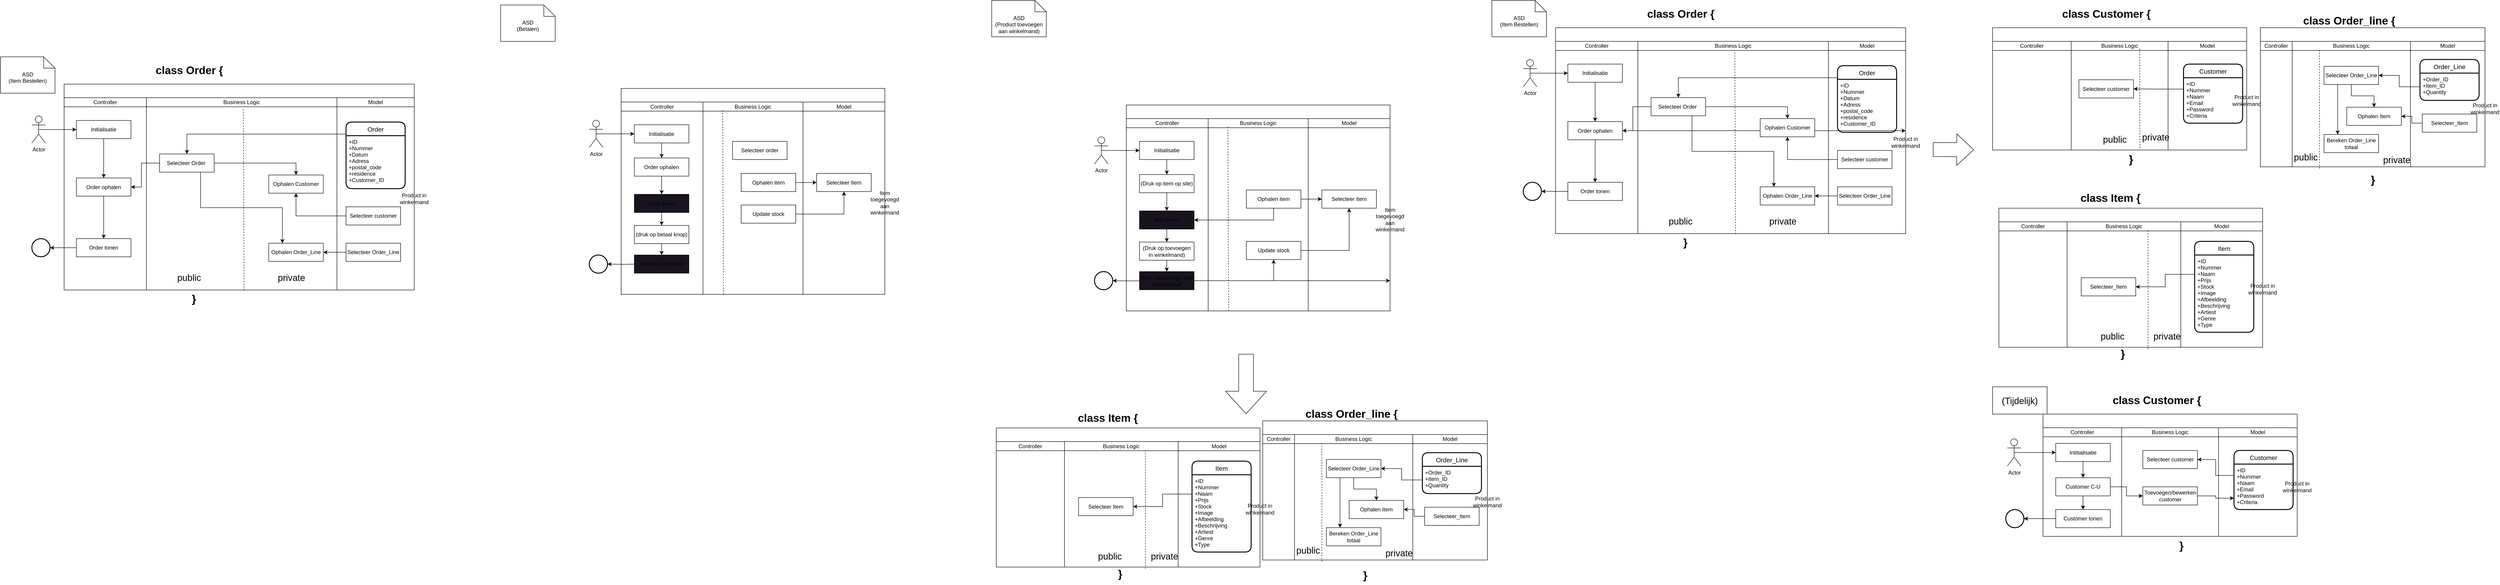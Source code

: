 <mxfile>
    <diagram id="Yz397bP1R8VKToP8qPyt" name="Page-1">
        <mxGraphModel dx="4091" dy="1199" grid="1" gridSize="10" guides="1" tooltips="1" connect="1" arrows="1" fold="1" page="1" pageScale="1" pageWidth="1100" pageHeight="850" math="0" shadow="0">
            <root>
                <mxCell id="0"/>
                <mxCell id="1" parent="0"/>
                <mxCell id="162" value="" style="shape=table;startSize=30;container=1;collapsible=0;childLayout=tableLayout;fontStyle=1;align=center;" vertex="1" parent="1">
                    <mxGeometry x="2225" y="467" width="580" height="306" as="geometry"/>
                </mxCell>
                <mxCell id="163" value="" style="shape=tableRow;horizontal=0;startSize=0;swimlaneHead=0;swimlaneBody=0;top=0;left=0;bottom=0;right=0;collapsible=0;dropTarget=0;fillColor=none;points=[[0,0.5],[1,0.5]];portConstraint=eastwest;" vertex="1" parent="162">
                    <mxGeometry y="30" width="580" height="20" as="geometry"/>
                </mxCell>
                <mxCell id="164" value="Controller" style="shape=partialRectangle;html=1;whiteSpace=wrap;connectable=0;fillColor=none;top=0;left=0;bottom=0;right=0;overflow=hidden;" vertex="1" parent="163">
                    <mxGeometry width="150" height="20" as="geometry">
                        <mxRectangle width="150" height="20" as="alternateBounds"/>
                    </mxGeometry>
                </mxCell>
                <mxCell id="165" value="Business Logic" style="shape=partialRectangle;html=1;whiteSpace=wrap;connectable=0;fillColor=none;top=0;left=0;bottom=0;right=0;overflow=hidden;" vertex="1" parent="163">
                    <mxGeometry x="150" width="250" height="20" as="geometry">
                        <mxRectangle width="250" height="20" as="alternateBounds"/>
                    </mxGeometry>
                </mxCell>
                <mxCell id="166" value="Model" style="shape=partialRectangle;html=1;whiteSpace=wrap;connectable=0;fillColor=none;top=0;left=0;bottom=0;right=0;overflow=hidden;" vertex="1" parent="163">
                    <mxGeometry x="400" width="180" height="20" as="geometry">
                        <mxRectangle width="180" height="20" as="alternateBounds"/>
                    </mxGeometry>
                </mxCell>
                <mxCell id="167" value="" style="shape=tableRow;horizontal=0;startSize=0;swimlaneHead=0;swimlaneBody=0;top=0;left=0;bottom=0;right=0;collapsible=0;dropTarget=0;fillColor=none;points=[[0,0.5],[1,0.5]];portConstraint=eastwest;" vertex="1" parent="162">
                    <mxGeometry y="50" width="580" height="256" as="geometry"/>
                </mxCell>
                <mxCell id="168" value="" style="shape=partialRectangle;html=1;whiteSpace=wrap;connectable=0;fillColor=none;top=0;left=0;bottom=0;right=0;overflow=hidden;" vertex="1" parent="167">
                    <mxGeometry width="150" height="256" as="geometry">
                        <mxRectangle width="150" height="256" as="alternateBounds"/>
                    </mxGeometry>
                </mxCell>
                <mxCell id="169" value="" style="shape=partialRectangle;html=1;whiteSpace=wrap;connectable=0;fillColor=none;top=0;left=0;bottom=0;right=0;overflow=hidden;" vertex="1" parent="167">
                    <mxGeometry x="150" width="250" height="256" as="geometry">
                        <mxRectangle width="250" height="256" as="alternateBounds"/>
                    </mxGeometry>
                </mxCell>
                <mxCell id="170" value="" style="shape=partialRectangle;html=1;whiteSpace=wrap;connectable=0;fillColor=none;top=0;left=0;bottom=0;right=0;overflow=hidden;" vertex="1" parent="167">
                    <mxGeometry x="400" width="180" height="256" as="geometry">
                        <mxRectangle width="180" height="256" as="alternateBounds"/>
                    </mxGeometry>
                </mxCell>
                <mxCell id="171" value="Product in winkelmand" style="rounded=0;whiteSpace=wrap;html=1;" vertex="1" parent="167">
                    <mxGeometry x="580" width="NaN" height="256" as="geometry">
                        <mxRectangle width="NaN" height="256" as="alternateBounds"/>
                    </mxGeometry>
                </mxCell>
                <mxCell id="13" value="ASD&lt;br&gt;(Product toevoegen&lt;br&gt;aan winkelmand)" style="shape=note2;boundedLbl=1;whiteSpace=wrap;html=1;size=25;verticalAlign=top;align=center;" vertex="1" parent="1">
                    <mxGeometry x="10" y="10" width="120" height="80" as="geometry"/>
                </mxCell>
                <mxCell id="60" value="" style="edgeStyle=none;html=1;" edge="1" parent="1" source="17">
                    <mxGeometry relative="1" as="geometry">
                        <mxPoint x="NaN" y="523" as="targetPoint"/>
                    </mxGeometry>
                </mxCell>
                <mxCell id="62" value="" style="edgeStyle=none;html=1;" edge="1" parent="1" source="17">
                    <mxGeometry relative="1" as="geometry">
                        <mxPoint x="NaN" y="523" as="targetPoint"/>
                    </mxGeometry>
                </mxCell>
                <mxCell id="30" value="" style="shape=table;startSize=30;container=1;collapsible=0;childLayout=tableLayout;fontStyle=1;align=center;" vertex="1" parent="1">
                    <mxGeometry x="1250" y="70" width="770" height="453" as="geometry"/>
                </mxCell>
                <mxCell id="31" value="" style="shape=tableRow;horizontal=0;startSize=0;swimlaneHead=0;swimlaneBody=0;top=0;left=0;bottom=0;right=0;collapsible=0;dropTarget=0;fillColor=none;points=[[0,0.5],[1,0.5]];portConstraint=eastwest;" vertex="1" parent="30">
                    <mxGeometry y="30" width="770" height="20" as="geometry"/>
                </mxCell>
                <mxCell id="32" value="Controller" style="shape=partialRectangle;html=1;whiteSpace=wrap;connectable=0;fillColor=none;top=0;left=0;bottom=0;right=0;overflow=hidden;" vertex="1" parent="31">
                    <mxGeometry width="181" height="20" as="geometry">
                        <mxRectangle width="181" height="20" as="alternateBounds"/>
                    </mxGeometry>
                </mxCell>
                <mxCell id="33" value="Business Logic" style="shape=partialRectangle;html=1;whiteSpace=wrap;connectable=0;fillColor=none;top=0;left=0;bottom=0;right=0;overflow=hidden;" vertex="1" parent="31">
                    <mxGeometry x="181" width="419" height="20" as="geometry">
                        <mxRectangle width="419" height="20" as="alternateBounds"/>
                    </mxGeometry>
                </mxCell>
                <mxCell id="34" value="Model" style="shape=partialRectangle;html=1;whiteSpace=wrap;connectable=0;fillColor=none;top=0;left=0;bottom=0;right=0;overflow=hidden;" vertex="1" parent="31">
                    <mxGeometry x="600" width="170" height="20" as="geometry">
                        <mxRectangle width="170" height="20" as="alternateBounds"/>
                    </mxGeometry>
                </mxCell>
                <mxCell id="35" value="" style="shape=tableRow;horizontal=0;startSize=0;swimlaneHead=0;swimlaneBody=0;top=0;left=0;bottom=0;right=0;collapsible=0;dropTarget=0;fillColor=none;points=[[0,0.5],[1,0.5]];portConstraint=eastwest;" vertex="1" parent="30">
                    <mxGeometry y="50" width="770" height="403" as="geometry"/>
                </mxCell>
                <mxCell id="36" value="" style="shape=partialRectangle;html=1;whiteSpace=wrap;connectable=0;fillColor=none;top=0;left=0;bottom=0;right=0;overflow=hidden;" vertex="1" parent="35">
                    <mxGeometry width="181" height="403" as="geometry">
                        <mxRectangle width="181" height="403" as="alternateBounds"/>
                    </mxGeometry>
                </mxCell>
                <mxCell id="37" value="" style="shape=partialRectangle;html=1;whiteSpace=wrap;connectable=0;fillColor=none;top=0;left=0;bottom=0;right=0;overflow=hidden;" vertex="1" parent="35">
                    <mxGeometry x="181" width="419" height="403" as="geometry">
                        <mxRectangle width="419" height="403" as="alternateBounds"/>
                    </mxGeometry>
                </mxCell>
                <mxCell id="38" value="" style="shape=partialRectangle;html=1;whiteSpace=wrap;connectable=0;fillColor=none;top=0;left=0;bottom=0;right=0;overflow=hidden;" vertex="1" parent="35">
                    <mxGeometry x="600" width="170" height="403" as="geometry">
                        <mxRectangle width="170" height="403" as="alternateBounds"/>
                    </mxGeometry>
                </mxCell>
                <mxCell id="107" value="Product in winkelmand" style="rounded=0;whiteSpace=wrap;html=1;" vertex="1" parent="35">
                    <mxGeometry x="770" width="NaN" height="403" as="geometry">
                        <mxRectangle width="NaN" height="403" as="alternateBounds"/>
                    </mxGeometry>
                </mxCell>
                <mxCell id="177" value="" style="endArrow=none;dashed=1;html=1;rounded=0;entryX=0.512;entryY=0.005;entryDx=0;entryDy=0;entryPerimeter=0;exitX=0.514;exitY=1.002;exitDx=0;exitDy=0;exitPerimeter=0;" edge="1" parent="30" source="35" target="35">
                    <mxGeometry width="50" height="50" relative="1" as="geometry">
                        <mxPoint x="530" y="480" as="sourcePoint"/>
                        <mxPoint x="580" y="430" as="targetPoint"/>
                    </mxGeometry>
                </mxCell>
                <mxCell id="39" style="edgeStyle=orthogonalEdgeStyle;rounded=0;html=1;exitX=0.5;exitY=0.5;exitDx=0;exitDy=0;exitPerimeter=0;startArrow=none;startFill=0;" edge="1" parent="1" source="40" target="42">
                    <mxGeometry relative="1" as="geometry"/>
                </mxCell>
                <mxCell id="40" value="Actor" style="shape=umlActor;verticalLabelPosition=bottom;verticalAlign=top;html=1;outlineConnect=0;" vertex="1" parent="1">
                    <mxGeometry x="1179" y="140" width="30" height="60" as="geometry"/>
                </mxCell>
                <mxCell id="110" style="edgeStyle=orthogonalEdgeStyle;rounded=0;html=1;exitX=0.5;exitY=1;exitDx=0;exitDy=0;entryX=0.5;entryY=0;entryDx=0;entryDy=0;" edge="1" parent="1" source="42" target="106">
                    <mxGeometry relative="1" as="geometry"/>
                </mxCell>
                <mxCell id="42" value="Initialisatie" style="rounded=0;whiteSpace=wrap;html=1;" vertex="1" parent="1">
                    <mxGeometry x="1277" y="150" width="120" height="40" as="geometry"/>
                </mxCell>
                <mxCell id="50" style="edgeStyle=orthogonalEdgeStyle;rounded=0;html=1;exitX=0;exitY=0.5;exitDx=0;exitDy=0;entryX=1;entryY=0.5;entryDx=0;entryDy=0;entryPerimeter=0;startArrow=none;startFill=0;" edge="1" parent="1" source="109" target="52">
                    <mxGeometry relative="1" as="geometry">
                        <mxPoint x="1435" y="430" as="sourcePoint"/>
                    </mxGeometry>
                </mxCell>
                <mxCell id="52" value="" style="strokeWidth=2;html=1;shape=mxgraph.flowchart.start_2;whiteSpace=wrap;" vertex="1" parent="1">
                    <mxGeometry x="1179" y="410" width="40" height="40" as="geometry"/>
                </mxCell>
                <mxCell id="53" value="Item" style="swimlane;childLayout=stackLayout;horizontal=1;startSize=30;horizontalStack=0;rounded=1;fontSize=14;fontStyle=0;strokeWidth=2;resizeParent=0;resizeLast=1;shadow=0;dashed=0;align=center;" vertex="1" parent="1">
                    <mxGeometry x="2655.5" y="540" width="130" height="200" as="geometry"/>
                </mxCell>
                <mxCell id="54" value="+ID&#10;+Nummer&#10;+Naam&#10;+Prijs&#10;+Stock&#10;+Image&#10;+Afbeelding&#10;+Beschrijving&#10;+Artiest&#10;+Genre&#10;+Type" style="align=left;strokeColor=none;fillColor=none;spacingLeft=4;fontSize=12;verticalAlign=top;resizable=0;rotatable=0;part=1;" vertex="1" parent="53">
                    <mxGeometry y="30" width="130" height="170" as="geometry"/>
                </mxCell>
                <mxCell id="57" value="ASD&lt;br&gt;(Item Bestellen)" style="shape=note2;boundedLbl=1;whiteSpace=wrap;html=1;size=25;verticalAlign=top;align=center;" vertex="1" parent="1">
                    <mxGeometry x="1110" y="10" width="120" height="80" as="geometry"/>
                </mxCell>
                <mxCell id="66" value="" style="shape=table;startSize=30;container=1;collapsible=0;childLayout=tableLayout;fontStyle=1;align=center;" vertex="1" parent="1">
                    <mxGeometry x="306" y="240" width="580" height="453" as="geometry"/>
                </mxCell>
                <mxCell id="67" value="" style="shape=tableRow;horizontal=0;startSize=0;swimlaneHead=0;swimlaneBody=0;top=0;left=0;bottom=0;right=0;collapsible=0;dropTarget=0;fillColor=none;points=[[0,0.5],[1,0.5]];portConstraint=eastwest;" vertex="1" parent="66">
                    <mxGeometry y="30" width="580" height="20" as="geometry"/>
                </mxCell>
                <mxCell id="68" value="Controller" style="shape=partialRectangle;html=1;whiteSpace=wrap;connectable=0;fillColor=none;top=0;left=0;bottom=0;right=0;overflow=hidden;" vertex="1" parent="67">
                    <mxGeometry width="180" height="20" as="geometry">
                        <mxRectangle width="180" height="20" as="alternateBounds"/>
                    </mxGeometry>
                </mxCell>
                <mxCell id="69" value="Business Logic" style="shape=partialRectangle;html=1;whiteSpace=wrap;connectable=0;fillColor=none;top=0;left=0;bottom=0;right=0;overflow=hidden;" vertex="1" parent="67">
                    <mxGeometry x="180" width="220" height="20" as="geometry">
                        <mxRectangle width="220" height="20" as="alternateBounds"/>
                    </mxGeometry>
                </mxCell>
                <mxCell id="70" value="Model" style="shape=partialRectangle;html=1;whiteSpace=wrap;connectable=0;fillColor=none;top=0;left=0;bottom=0;right=0;overflow=hidden;" vertex="1" parent="67">
                    <mxGeometry x="400" width="180" height="20" as="geometry">
                        <mxRectangle width="180" height="20" as="alternateBounds"/>
                    </mxGeometry>
                </mxCell>
                <mxCell id="71" value="" style="shape=tableRow;horizontal=0;startSize=0;swimlaneHead=0;swimlaneBody=0;top=0;left=0;bottom=0;right=0;collapsible=0;dropTarget=0;fillColor=none;points=[[0,0.5],[1,0.5]];portConstraint=eastwest;" vertex="1" parent="66">
                    <mxGeometry y="50" width="580" height="403" as="geometry"/>
                </mxCell>
                <mxCell id="72" value="" style="shape=partialRectangle;html=1;whiteSpace=wrap;connectable=0;fillColor=none;top=0;left=0;bottom=0;right=0;overflow=hidden;" vertex="1" parent="71">
                    <mxGeometry width="180" height="403" as="geometry">
                        <mxRectangle width="180" height="403" as="alternateBounds"/>
                    </mxGeometry>
                </mxCell>
                <mxCell id="73" value="" style="shape=partialRectangle;html=1;whiteSpace=wrap;connectable=0;fillColor=none;top=0;left=0;bottom=0;right=0;overflow=hidden;" vertex="1" parent="71">
                    <mxGeometry x="180" width="220" height="403" as="geometry">
                        <mxRectangle width="220" height="403" as="alternateBounds"/>
                    </mxGeometry>
                </mxCell>
                <mxCell id="74" value="" style="shape=partialRectangle;html=1;whiteSpace=wrap;connectable=0;fillColor=none;top=0;left=0;bottom=0;right=0;overflow=hidden;" vertex="1" parent="71">
                    <mxGeometry x="400" width="180" height="403" as="geometry">
                        <mxRectangle width="180" height="403" as="alternateBounds"/>
                    </mxGeometry>
                </mxCell>
                <mxCell id="370" value="Item toegevoegd aan winkelmand" style="whiteSpace=wrap;html=1;align=center;fillColor=rgb(24, 20, 29);" vertex="1" parent="71">
                    <mxGeometry x="580" width="NaN" height="403" as="geometry">
                        <mxRectangle width="NaN" height="403" as="alternateBounds"/>
                    </mxGeometry>
                </mxCell>
                <mxCell id="378" value="" style="endArrow=none;dashed=1;html=1;rounded=0;fontSize=20;entryX=0.385;entryY=-0.005;entryDx=0;entryDy=0;entryPerimeter=0;exitX=0.388;exitY=1;exitDx=0;exitDy=0;exitPerimeter=0;" edge="1" parent="66" source="71" target="71">
                    <mxGeometry width="50" height="50" relative="1" as="geometry">
                        <mxPoint x="224" y="150" as="sourcePoint"/>
                        <mxPoint x="274" y="100" as="targetPoint"/>
                    </mxGeometry>
                </mxCell>
                <mxCell id="75" style="edgeStyle=orthogonalEdgeStyle;rounded=0;html=1;exitX=0.5;exitY=0.5;exitDx=0;exitDy=0;exitPerimeter=0;startArrow=none;startFill=0;" edge="1" parent="1" source="76" target="78">
                    <mxGeometry relative="1" as="geometry"/>
                </mxCell>
                <mxCell id="76" value="Actor" style="shape=umlActor;verticalLabelPosition=bottom;verticalAlign=top;html=1;outlineConnect=0;" vertex="1" parent="1">
                    <mxGeometry x="236" y="310" width="30" height="60" as="geometry"/>
                </mxCell>
                <mxCell id="361" value="" style="edgeStyle=orthogonalEdgeStyle;rounded=0;html=1;fontSize=20;" edge="1" parent="1" source="78" target="360">
                    <mxGeometry relative="1" as="geometry"/>
                </mxCell>
                <mxCell id="78" value="Initialisatie" style="rounded=0;whiteSpace=wrap;html=1;" vertex="1" parent="1">
                    <mxGeometry x="335" y="320" width="120" height="40" as="geometry"/>
                </mxCell>
                <mxCell id="86" style="edgeStyle=orthogonalEdgeStyle;rounded=0;html=1;exitX=0;exitY=0.5;exitDx=0;exitDy=0;entryX=1;entryY=0.5;entryDx=0;entryDy=0;entryPerimeter=0;startArrow=none;startFill=0;" edge="1" parent="1" target="88">
                    <mxGeometry relative="1" as="geometry">
                        <mxPoint x="346" y="626.5" as="sourcePoint"/>
                    </mxGeometry>
                </mxCell>
                <mxCell id="88" value="" style="strokeWidth=2;html=1;shape=mxgraph.flowchart.start_2;whiteSpace=wrap;" vertex="1" parent="1">
                    <mxGeometry x="236" y="606.5" width="40" height="40" as="geometry"/>
                </mxCell>
                <mxCell id="93" value="Selecteer Item" style="rounded=0;whiteSpace=wrap;html=1;" vertex="1" parent="1">
                    <mxGeometry x="736" y="427" width="120" height="40" as="geometry"/>
                </mxCell>
                <mxCell id="364" value="" style="edgeStyle=orthogonalEdgeStyle;rounded=0;html=1;fontSize=20;" edge="1" parent="1" source="100" target="363">
                    <mxGeometry relative="1" as="geometry"/>
                </mxCell>
                <mxCell id="100" value="Item tonen" style="whiteSpace=wrap;html=1;align=center;fillColor=rgb(24, 20, 29);" vertex="1" parent="1">
                    <mxGeometry x="335" y="473" width="120" height="40" as="geometry"/>
                </mxCell>
                <mxCell id="108" value="" style="edgeStyle=orthogonalEdgeStyle;rounded=0;html=1;" edge="1" parent="1" source="106" target="107">
                    <mxGeometry relative="1" as="geometry"/>
                </mxCell>
                <mxCell id="137" style="edgeStyle=orthogonalEdgeStyle;rounded=0;html=1;exitX=0.5;exitY=1;exitDx=0;exitDy=0;entryX=0.5;entryY=0;entryDx=0;entryDy=0;" edge="1" parent="1" source="106" target="109">
                    <mxGeometry relative="1" as="geometry"/>
                </mxCell>
                <mxCell id="106" value="Order ophalen" style="rounded=0;whiteSpace=wrap;html=1;" vertex="1" parent="1">
                    <mxGeometry x="1277" y="276.5" width="120" height="40" as="geometry"/>
                </mxCell>
                <mxCell id="109" value="Order tonen" style="rounded=0;whiteSpace=wrap;html=1;" vertex="1" parent="1">
                    <mxGeometry x="1277" y="410" width="120" height="40" as="geometry"/>
                </mxCell>
                <mxCell id="114" style="edgeStyle=orthogonalEdgeStyle;rounded=0;html=1;exitX=0;exitY=0.5;exitDx=0;exitDy=0;entryX=1;entryY=0.5;entryDx=0;entryDy=0;" edge="1" parent="1" source="111" target="106">
                    <mxGeometry relative="1" as="geometry">
                        <Array as="points">
                            <mxPoint x="1420" y="244"/>
                            <mxPoint x="1420" y="297"/>
                        </Array>
                    </mxGeometry>
                </mxCell>
                <mxCell id="136" value="" style="edgeStyle=orthogonalEdgeStyle;rounded=0;html=1;" edge="1" parent="1" source="111" target="131">
                    <mxGeometry relative="1" as="geometry"/>
                </mxCell>
                <mxCell id="176" style="edgeStyle=orthogonalEdgeStyle;rounded=0;html=1;exitX=0.75;exitY=1;exitDx=0;exitDy=0;entryX=0.25;entryY=0;entryDx=0;entryDy=0;" edge="1" parent="1" source="111" target="138">
                    <mxGeometry relative="1" as="geometry"/>
                </mxCell>
                <mxCell id="111" value="Selecteer Order&amp;nbsp;" style="rounded=0;whiteSpace=wrap;html=1;" vertex="1" parent="1">
                    <mxGeometry x="1460" y="223.75" width="120" height="40" as="geometry"/>
                </mxCell>
                <mxCell id="112" value="Order" style="swimlane;childLayout=stackLayout;horizontal=1;startSize=30;horizontalStack=0;rounded=1;fontSize=14;fontStyle=0;strokeWidth=2;resizeParent=0;resizeLast=1;shadow=0;dashed=0;align=center;" vertex="1" parent="1">
                    <mxGeometry x="1870" y="153.5" width="130" height="146.5" as="geometry"/>
                </mxCell>
                <mxCell id="113" value="+ID&#10;+Nummer&#10;+Datum&#10;+Adress&#10;+postal_code&#10;+residence&#10;+Customer_ID" style="align=left;strokeColor=none;fillColor=none;spacingLeft=4;fontSize=12;verticalAlign=top;resizable=0;rotatable=0;part=1;" vertex="1" parent="112">
                    <mxGeometry y="30" width="130" height="116.5" as="geometry"/>
                </mxCell>
                <mxCell id="116" style="edgeStyle=orthogonalEdgeStyle;rounded=0;html=1;exitX=0;exitY=0.25;exitDx=0;exitDy=0;entryX=0.5;entryY=0;entryDx=0;entryDy=0;" edge="1" parent="1" source="113" target="111">
                    <mxGeometry relative="1" as="geometry">
                        <Array as="points">
                            <mxPoint x="1870" y="180"/>
                            <mxPoint x="1520" y="180"/>
                        </Array>
                    </mxGeometry>
                </mxCell>
                <mxCell id="117" value="" style="shape=table;startSize=30;container=1;collapsible=0;childLayout=tableLayout;fontStyle=1;align=center;" vertex="1" parent="1">
                    <mxGeometry x="2211" y="70" width="559" height="269" as="geometry"/>
                </mxCell>
                <mxCell id="118" value="" style="shape=tableRow;horizontal=0;startSize=0;swimlaneHead=0;swimlaneBody=0;top=0;left=0;bottom=0;right=0;collapsible=0;dropTarget=0;fillColor=none;points=[[0,0.5],[1,0.5]];portConstraint=eastwest;" vertex="1" parent="117">
                    <mxGeometry y="30" width="559" height="20" as="geometry"/>
                </mxCell>
                <mxCell id="119" value="Controller" style="shape=partialRectangle;html=1;whiteSpace=wrap;connectable=0;fillColor=none;top=0;left=0;bottom=0;right=0;overflow=hidden;" vertex="1" parent="118">
                    <mxGeometry width="173" height="20" as="geometry">
                        <mxRectangle width="173" height="20" as="alternateBounds"/>
                    </mxGeometry>
                </mxCell>
                <mxCell id="120" value="Business Logic" style="shape=partialRectangle;html=1;whiteSpace=wrap;connectable=0;fillColor=none;top=0;left=0;bottom=0;right=0;overflow=hidden;" vertex="1" parent="118">
                    <mxGeometry x="173" width="213" height="20" as="geometry">
                        <mxRectangle width="213" height="20" as="alternateBounds"/>
                    </mxGeometry>
                </mxCell>
                <mxCell id="121" value="Model" style="shape=partialRectangle;html=1;whiteSpace=wrap;connectable=0;fillColor=none;top=0;left=0;bottom=0;right=0;overflow=hidden;" vertex="1" parent="118">
                    <mxGeometry x="386" width="173" height="20" as="geometry">
                        <mxRectangle width="173" height="20" as="alternateBounds"/>
                    </mxGeometry>
                </mxCell>
                <mxCell id="122" value="" style="shape=tableRow;horizontal=0;startSize=0;swimlaneHead=0;swimlaneBody=0;top=0;left=0;bottom=0;right=0;collapsible=0;dropTarget=0;fillColor=none;points=[[0,0.5],[1,0.5]];portConstraint=eastwest;" vertex="1" parent="117">
                    <mxGeometry y="50" width="559" height="219" as="geometry"/>
                </mxCell>
                <mxCell id="123" value="" style="shape=partialRectangle;html=1;whiteSpace=wrap;connectable=0;fillColor=none;top=0;left=0;bottom=0;right=0;overflow=hidden;" vertex="1" parent="122">
                    <mxGeometry width="173" height="219" as="geometry">
                        <mxRectangle width="173" height="219" as="alternateBounds"/>
                    </mxGeometry>
                </mxCell>
                <mxCell id="124" value="" style="shape=partialRectangle;html=1;whiteSpace=wrap;connectable=0;fillColor=none;top=0;left=0;bottom=0;right=0;overflow=hidden;" vertex="1" parent="122">
                    <mxGeometry x="173" width="213" height="219" as="geometry">
                        <mxRectangle width="213" height="219" as="alternateBounds"/>
                    </mxGeometry>
                </mxCell>
                <mxCell id="125" value="" style="shape=partialRectangle;html=1;whiteSpace=wrap;connectable=0;fillColor=none;top=0;left=0;bottom=0;right=0;overflow=hidden;" vertex="1" parent="122">
                    <mxGeometry x="386" width="173" height="219" as="geometry">
                        <mxRectangle width="173" height="219" as="alternateBounds"/>
                    </mxGeometry>
                </mxCell>
                <mxCell id="126" value="Product in winkelmand" style="rounded=0;whiteSpace=wrap;html=1;" vertex="1" parent="122">
                    <mxGeometry x="559" width="NaN" height="219" as="geometry">
                        <mxRectangle width="NaN" height="219" as="alternateBounds"/>
                    </mxGeometry>
                </mxCell>
                <mxCell id="127" value="Selecteer customer" style="rounded=0;whiteSpace=wrap;html=1;" vertex="1" parent="1">
                    <mxGeometry x="2401" y="184.5" width="120" height="40" as="geometry"/>
                </mxCell>
                <mxCell id="128" value="Customer" style="swimlane;childLayout=stackLayout;horizontal=1;startSize=30;horizontalStack=0;rounded=1;fontSize=14;fontStyle=0;strokeWidth=2;resizeParent=0;resizeLast=1;shadow=0;dashed=0;align=center;" vertex="1" parent="1">
                    <mxGeometry x="2631" y="150" width="130" height="130" as="geometry"/>
                </mxCell>
                <mxCell id="129" value="+ID&#10;+Nummer&#10;+Naam&#10;+Email&#10;+Password&#10;+Criteria" style="align=left;strokeColor=none;fillColor=none;spacingLeft=4;fontSize=12;verticalAlign=top;resizable=0;rotatable=0;part=1;" vertex="1" parent="128">
                    <mxGeometry y="30" width="130" height="100" as="geometry"/>
                </mxCell>
                <mxCell id="130" style="edgeStyle=orthogonalEdgeStyle;rounded=0;html=1;exitX=0;exitY=0.25;exitDx=0;exitDy=0;entryX=1;entryY=0.5;entryDx=0;entryDy=0;" edge="1" parent="1" source="129" target="127">
                    <mxGeometry relative="1" as="geometry"/>
                </mxCell>
                <mxCell id="131" value="Ophalen Customer" style="rounded=0;whiteSpace=wrap;html=1;" vertex="1" parent="1">
                    <mxGeometry x="1700" y="270" width="120" height="40" as="geometry"/>
                </mxCell>
                <mxCell id="134" value="" style="edgeStyle=orthogonalEdgeStyle;rounded=0;html=1;" edge="1" parent="1" source="133" target="131">
                    <mxGeometry relative="1" as="geometry"/>
                </mxCell>
                <mxCell id="133" value="Selecteer customer" style="rounded=0;whiteSpace=wrap;html=1;" vertex="1" parent="1">
                    <mxGeometry x="1870" y="340" width="120" height="40" as="geometry"/>
                </mxCell>
                <mxCell id="138" value="Ophalen Order_Line" style="rounded=0;whiteSpace=wrap;html=1;" vertex="1" parent="1">
                    <mxGeometry x="1700" y="420" width="120" height="40" as="geometry"/>
                </mxCell>
                <mxCell id="140" value="" style="edgeStyle=orthogonalEdgeStyle;rounded=0;html=1;" edge="1" parent="1" source="139" target="138">
                    <mxGeometry relative="1" as="geometry"/>
                </mxCell>
                <mxCell id="139" value="Selecteer Order_Line" style="rounded=0;whiteSpace=wrap;html=1;" vertex="1" parent="1">
                    <mxGeometry x="1870" y="420" width="120" height="40" as="geometry"/>
                </mxCell>
                <mxCell id="142" value="" style="shape=table;startSize=30;container=1;collapsible=0;childLayout=tableLayout;fontStyle=1;align=center;" vertex="1" parent="1">
                    <mxGeometry x="2800" y="70" width="494" height="306" as="geometry"/>
                </mxCell>
                <mxCell id="143" value="" style="shape=tableRow;horizontal=0;startSize=0;swimlaneHead=0;swimlaneBody=0;top=0;left=0;bottom=0;right=0;collapsible=0;dropTarget=0;fillColor=none;points=[[0,0.5],[1,0.5]];portConstraint=eastwest;" vertex="1" parent="142">
                    <mxGeometry y="30" width="494" height="20" as="geometry"/>
                </mxCell>
                <mxCell id="144" value="Controller" style="shape=partialRectangle;html=1;whiteSpace=wrap;connectable=0;fillColor=none;top=0;left=0;bottom=0;right=0;overflow=hidden;" vertex="1" parent="143">
                    <mxGeometry width="70" height="20" as="geometry">
                        <mxRectangle width="70" height="20" as="alternateBounds"/>
                    </mxGeometry>
                </mxCell>
                <mxCell id="145" value="Business Logic" style="shape=partialRectangle;html=1;whiteSpace=wrap;connectable=0;fillColor=none;top=0;left=0;bottom=0;right=0;overflow=hidden;" vertex="1" parent="143">
                    <mxGeometry x="70" width="260" height="20" as="geometry">
                        <mxRectangle width="260" height="20" as="alternateBounds"/>
                    </mxGeometry>
                </mxCell>
                <mxCell id="146" value="Model" style="shape=partialRectangle;html=1;whiteSpace=wrap;connectable=0;fillColor=none;top=0;left=0;bottom=0;right=0;overflow=hidden;" vertex="1" parent="143">
                    <mxGeometry x="330" width="164" height="20" as="geometry">
                        <mxRectangle width="164" height="20" as="alternateBounds"/>
                    </mxGeometry>
                </mxCell>
                <mxCell id="147" value="" style="shape=tableRow;horizontal=0;startSize=0;swimlaneHead=0;swimlaneBody=0;top=0;left=0;bottom=0;right=0;collapsible=0;dropTarget=0;fillColor=none;points=[[0,0.5],[1,0.5]];portConstraint=eastwest;" vertex="1" parent="142">
                    <mxGeometry y="50" width="494" height="256" as="geometry"/>
                </mxCell>
                <mxCell id="148" value="" style="shape=partialRectangle;html=1;whiteSpace=wrap;connectable=0;fillColor=none;top=0;left=0;bottom=0;right=0;overflow=hidden;" vertex="1" parent="147">
                    <mxGeometry width="70" height="256" as="geometry">
                        <mxRectangle width="70" height="256" as="alternateBounds"/>
                    </mxGeometry>
                </mxCell>
                <mxCell id="149" value="" style="shape=partialRectangle;html=1;whiteSpace=wrap;connectable=0;fillColor=none;top=0;left=0;bottom=0;right=0;overflow=hidden;" vertex="1" parent="147">
                    <mxGeometry x="70" width="260" height="256" as="geometry">
                        <mxRectangle width="260" height="256" as="alternateBounds"/>
                    </mxGeometry>
                </mxCell>
                <mxCell id="150" value="" style="shape=partialRectangle;html=1;whiteSpace=wrap;connectable=0;fillColor=none;top=0;left=0;bottom=0;right=0;overflow=hidden;" vertex="1" parent="147">
                    <mxGeometry x="330" width="164" height="256" as="geometry">
                        <mxRectangle width="164" height="256" as="alternateBounds"/>
                    </mxGeometry>
                </mxCell>
                <mxCell id="151" value="Product in winkelmand" style="rounded=0;whiteSpace=wrap;html=1;" vertex="1" parent="147">
                    <mxGeometry x="494" width="NaN" height="256" as="geometry">
                        <mxRectangle width="NaN" height="256" as="alternateBounds"/>
                    </mxGeometry>
                </mxCell>
                <mxCell id="159" style="edgeStyle=orthogonalEdgeStyle;rounded=0;html=1;exitX=0.5;exitY=1;exitDx=0;exitDy=0;entryX=0.5;entryY=0;entryDx=0;entryDy=0;" edge="1" parent="1" source="152" target="153">
                    <mxGeometry relative="1" as="geometry"/>
                </mxCell>
                <mxCell id="160" style="edgeStyle=orthogonalEdgeStyle;rounded=0;html=1;exitX=0.25;exitY=1;exitDx=0;exitDy=0;entryX=0.25;entryY=0;entryDx=0;entryDy=0;" edge="1" parent="1" source="152" target="154">
                    <mxGeometry relative="1" as="geometry"/>
                </mxCell>
                <mxCell id="152" value="Selecteer Order_Line" style="rounded=0;whiteSpace=wrap;html=1;" vertex="1" parent="1">
                    <mxGeometry x="2940" y="154.88" width="120" height="40" as="geometry"/>
                </mxCell>
                <mxCell id="153" value="Ophalen Item" style="rounded=0;whiteSpace=wrap;html=1;" vertex="1" parent="1">
                    <mxGeometry x="2990" y="244.88" width="120" height="40" as="geometry"/>
                </mxCell>
                <mxCell id="154" value="Bereken Order_Line totaal" style="rounded=0;whiteSpace=wrap;html=1;" vertex="1" parent="1">
                    <mxGeometry x="2940" y="304.88" width="120" height="40" as="geometry"/>
                </mxCell>
                <mxCell id="161" style="edgeStyle=orthogonalEdgeStyle;rounded=0;html=1;exitX=0;exitY=0.5;exitDx=0;exitDy=0;entryX=1;entryY=0.5;entryDx=0;entryDy=0;" edge="1" parent="1" source="155" target="153">
                    <mxGeometry relative="1" as="geometry"/>
                </mxCell>
                <mxCell id="155" value="Selecteer_Item" style="rounded=0;whiteSpace=wrap;html=1;" vertex="1" parent="1">
                    <mxGeometry x="3156" y="259.88" width="120" height="40" as="geometry"/>
                </mxCell>
                <mxCell id="156" value="Order_Line" style="swimlane;childLayout=stackLayout;horizontal=1;startSize=30;horizontalStack=0;rounded=1;fontSize=14;fontStyle=0;strokeWidth=2;resizeParent=0;resizeLast=1;shadow=0;dashed=0;align=center;" vertex="1" parent="1">
                    <mxGeometry x="3151" y="139.88" width="130" height="90" as="geometry"/>
                </mxCell>
                <mxCell id="157" value="+Order_ID&#10;+Item_ID&#10;+Quantity" style="align=left;strokeColor=none;fillColor=none;spacingLeft=4;fontSize=12;verticalAlign=top;resizable=0;rotatable=0;part=1;" vertex="1" parent="156">
                    <mxGeometry y="30" width="130" height="60" as="geometry"/>
                </mxCell>
                <mxCell id="158" style="edgeStyle=orthogonalEdgeStyle;rounded=0;html=1;exitX=0;exitY=0.5;exitDx=0;exitDy=0;entryX=1;entryY=0.5;entryDx=0;entryDy=0;" edge="1" parent="1" source="157" target="152">
                    <mxGeometry relative="1" as="geometry"/>
                </mxCell>
                <mxCell id="172" value="Selecteer_Item" style="rounded=0;whiteSpace=wrap;html=1;" vertex="1" parent="1">
                    <mxGeometry x="2406" y="620" width="120" height="40" as="geometry"/>
                </mxCell>
                <mxCell id="173" style="edgeStyle=orthogonalEdgeStyle;rounded=0;html=1;exitX=0;exitY=0.25;exitDx=0;exitDy=0;entryX=1;entryY=0.5;entryDx=0;entryDy=0;" edge="1" parent="1" source="54" target="172">
                    <mxGeometry relative="1" as="geometry"/>
                </mxCell>
                <mxCell id="174" value="" style="shape=flexArrow;endArrow=classic;html=1;rounded=0;endWidth=37.5;endSize=12.083;width=30.833;" edge="1" parent="1">
                    <mxGeometry width="50" height="50" relative="1" as="geometry">
                        <mxPoint x="2080" y="338.0" as="sourcePoint"/>
                        <mxPoint x="2170" y="338.42" as="targetPoint"/>
                    </mxGeometry>
                </mxCell>
                <mxCell id="178" value="" style="endArrow=none;dashed=1;html=1;rounded=0;entryX=0.579;entryY=-0.018;entryDx=0;entryDy=0;entryPerimeter=0;exitX=0.618;exitY=-0.125;exitDx=0;exitDy=0;exitPerimeter=0;" edge="1" parent="1" source="187" target="122">
                    <mxGeometry width="50" height="50" relative="1" as="geometry">
                        <mxPoint x="2547" y="330" as="sourcePoint"/>
                        <mxPoint x="2591" y="460" as="targetPoint"/>
                        <Array as="points">
                            <mxPoint x="2535" y="300"/>
                        </Array>
                    </mxGeometry>
                </mxCell>
                <mxCell id="179" value="" style="endArrow=none;dashed=1;html=1;rounded=0;entryX=0.579;entryY=-0.018;entryDx=0;entryDy=0;entryPerimeter=0;" edge="1" parent="1">
                    <mxGeometry width="50" height="50" relative="1" as="geometry">
                        <mxPoint x="2553" y="777" as="sourcePoint"/>
                        <mxPoint x="2553.0" y="516.998" as="targetPoint"/>
                        <Array as="points">
                            <mxPoint x="2553.18" y="700.94"/>
                        </Array>
                    </mxGeometry>
                </mxCell>
                <mxCell id="180" value="" style="endArrow=none;dashed=1;html=1;rounded=0;entryX=0.579;entryY=-0.018;entryDx=0;entryDy=0;entryPerimeter=0;" edge="1" parent="1">
                    <mxGeometry width="50" height="50" relative="1" as="geometry">
                        <mxPoint x="2930" y="379.88" as="sourcePoint"/>
                        <mxPoint x="2930" y="119.878" as="targetPoint"/>
                        <Array as="points">
                            <mxPoint x="2930.18" y="303.82"/>
                        </Array>
                    </mxGeometry>
                </mxCell>
                <mxCell id="181" value="class Order {" style="text;strokeColor=none;fillColor=none;html=1;fontSize=24;fontStyle=1;verticalAlign=middle;align=center;" vertex="1" parent="1">
                    <mxGeometry x="1440" y="20" width="170" height="40" as="geometry"/>
                </mxCell>
                <mxCell id="183" value="}" style="text;strokeColor=none;fillColor=none;html=1;fontSize=24;fontStyle=1;verticalAlign=middle;align=center;" vertex="1" parent="1">
                    <mxGeometry x="1450" y="523" width="170" height="40" as="geometry"/>
                </mxCell>
                <mxCell id="184" value="&lt;font style=&quot;font-size: 20px;&quot;&gt;public&lt;/font&gt;" style="text;html=1;strokeColor=none;fillColor=none;align=center;verticalAlign=middle;whiteSpace=wrap;rounded=0;" vertex="1" parent="1">
                    <mxGeometry x="1495" y="480" width="60" height="30" as="geometry"/>
                </mxCell>
                <mxCell id="185" value="&lt;font style=&quot;font-size: 20px;&quot;&gt;private&lt;/font&gt;" style="text;html=1;strokeColor=none;fillColor=none;align=center;verticalAlign=middle;whiteSpace=wrap;rounded=0;" vertex="1" parent="1">
                    <mxGeometry x="1720" y="480" width="60" height="30" as="geometry"/>
                </mxCell>
                <mxCell id="186" value="class Customer {" style="text;strokeColor=none;fillColor=none;html=1;fontSize=24;fontStyle=1;verticalAlign=middle;align=center;" vertex="1" parent="1">
                    <mxGeometry x="2376" y="20" width="170" height="40" as="geometry"/>
                </mxCell>
                <mxCell id="187" value="}" style="text;strokeColor=none;fillColor=none;html=1;fontSize=24;fontStyle=1;verticalAlign=middle;align=center;" vertex="1" parent="1">
                    <mxGeometry x="2430" y="340" width="170" height="40" as="geometry"/>
                </mxCell>
                <mxCell id="188" value="&lt;font style=&quot;font-size: 20px;&quot;&gt;public&lt;/font&gt;" style="text;html=1;strokeColor=none;fillColor=none;align=center;verticalAlign=middle;whiteSpace=wrap;rounded=0;" vertex="1" parent="1">
                    <mxGeometry x="2450" y="299.88" width="60" height="30" as="geometry"/>
                </mxCell>
                <mxCell id="189" value="&lt;font style=&quot;font-size: 20px;&quot;&gt;private&lt;/font&gt;" style="text;html=1;strokeColor=none;fillColor=none;align=center;verticalAlign=middle;whiteSpace=wrap;rounded=0;" vertex="1" parent="1">
                    <mxGeometry x="2540" y="295" width="60" height="30" as="geometry"/>
                </mxCell>
                <mxCell id="200" value="class Order_line {" style="text;strokeColor=none;fillColor=none;html=1;fontSize=24;fontStyle=1;verticalAlign=middle;align=center;" vertex="1" parent="1">
                    <mxGeometry x="2910" y="35" width="170" height="40" as="geometry"/>
                </mxCell>
                <mxCell id="201" value="}" style="text;strokeColor=none;fillColor=none;html=1;fontSize=24;fontStyle=1;verticalAlign=middle;align=center;" vertex="1" parent="1">
                    <mxGeometry x="2962" y="385" width="170" height="40" as="geometry"/>
                </mxCell>
                <mxCell id="202" value="&lt;font style=&quot;font-size: 20px;&quot;&gt;public&lt;/font&gt;" style="text;html=1;strokeColor=none;fillColor=none;align=center;verticalAlign=middle;whiteSpace=wrap;rounded=0;" vertex="1" parent="1">
                    <mxGeometry x="2870" y="338.5" width="60" height="30" as="geometry"/>
                </mxCell>
                <mxCell id="203" value="&lt;font style=&quot;font-size: 20px;&quot;&gt;private&lt;/font&gt;" style="text;html=1;strokeColor=none;fillColor=none;align=center;verticalAlign=middle;whiteSpace=wrap;rounded=0;" vertex="1" parent="1">
                    <mxGeometry x="3070" y="344.88" width="60" height="30" as="geometry"/>
                </mxCell>
                <mxCell id="205" value="class Item {" style="text;strokeColor=none;fillColor=none;html=1;fontSize=24;fontStyle=1;verticalAlign=middle;align=center;" vertex="1" parent="1">
                    <mxGeometry x="2384.5" y="425" width="170" height="40" as="geometry"/>
                </mxCell>
                <mxCell id="206" value="}" style="text;strokeColor=none;fillColor=none;html=1;fontSize=24;fontStyle=1;verticalAlign=middle;align=center;" vertex="1" parent="1">
                    <mxGeometry x="2412" y="768" width="170" height="40" as="geometry"/>
                </mxCell>
                <mxCell id="207" value="&lt;font style=&quot;font-size: 20px;&quot;&gt;public&lt;/font&gt;" style="text;html=1;strokeColor=none;fillColor=none;align=center;verticalAlign=middle;whiteSpace=wrap;rounded=0;" vertex="1" parent="1">
                    <mxGeometry x="2444.5" y="733.38" width="60" height="30" as="geometry"/>
                </mxCell>
                <mxCell id="208" value="&lt;font style=&quot;font-size: 20px;&quot;&gt;private&lt;/font&gt;" style="text;html=1;strokeColor=none;fillColor=none;align=center;verticalAlign=middle;whiteSpace=wrap;rounded=0;" vertex="1" parent="1">
                    <mxGeometry x="2564.5" y="733.38" width="60" height="30" as="geometry"/>
                </mxCell>
                <mxCell id="209" value="" style="shape=table;startSize=30;container=1;collapsible=0;childLayout=tableLayout;fontStyle=1;align=center;" vertex="1" parent="1">
                    <mxGeometry x="2322" y="920" width="559" height="269" as="geometry"/>
                </mxCell>
                <mxCell id="210" value="" style="shape=tableRow;horizontal=0;startSize=0;swimlaneHead=0;swimlaneBody=0;top=0;left=0;bottom=0;right=0;collapsible=0;dropTarget=0;fillColor=none;points=[[0,0.5],[1,0.5]];portConstraint=eastwest;" vertex="1" parent="209">
                    <mxGeometry y="30" width="559" height="20" as="geometry"/>
                </mxCell>
                <mxCell id="211" value="Controller" style="shape=partialRectangle;html=1;whiteSpace=wrap;connectable=0;fillColor=none;top=0;left=0;bottom=0;right=0;overflow=hidden;" vertex="1" parent="210">
                    <mxGeometry width="173" height="20" as="geometry">
                        <mxRectangle width="173" height="20" as="alternateBounds"/>
                    </mxGeometry>
                </mxCell>
                <mxCell id="212" value="Business Logic" style="shape=partialRectangle;html=1;whiteSpace=wrap;connectable=0;fillColor=none;top=0;left=0;bottom=0;right=0;overflow=hidden;" vertex="1" parent="210">
                    <mxGeometry x="173" width="213" height="20" as="geometry">
                        <mxRectangle width="213" height="20" as="alternateBounds"/>
                    </mxGeometry>
                </mxCell>
                <mxCell id="213" value="Model" style="shape=partialRectangle;html=1;whiteSpace=wrap;connectable=0;fillColor=none;top=0;left=0;bottom=0;right=0;overflow=hidden;" vertex="1" parent="210">
                    <mxGeometry x="386" width="173" height="20" as="geometry">
                        <mxRectangle width="173" height="20" as="alternateBounds"/>
                    </mxGeometry>
                </mxCell>
                <mxCell id="214" value="" style="shape=tableRow;horizontal=0;startSize=0;swimlaneHead=0;swimlaneBody=0;top=0;left=0;bottom=0;right=0;collapsible=0;dropTarget=0;fillColor=none;points=[[0,0.5],[1,0.5]];portConstraint=eastwest;" vertex="1" parent="209">
                    <mxGeometry y="50" width="559" height="219" as="geometry"/>
                </mxCell>
                <mxCell id="215" value="" style="shape=partialRectangle;html=1;whiteSpace=wrap;connectable=0;fillColor=none;top=0;left=0;bottom=0;right=0;overflow=hidden;" vertex="1" parent="214">
                    <mxGeometry width="173" height="219" as="geometry">
                        <mxRectangle width="173" height="219" as="alternateBounds"/>
                    </mxGeometry>
                </mxCell>
                <mxCell id="216" value="" style="shape=partialRectangle;html=1;whiteSpace=wrap;connectable=0;fillColor=none;top=0;left=0;bottom=0;right=0;overflow=hidden;" vertex="1" parent="214">
                    <mxGeometry x="173" width="213" height="219" as="geometry">
                        <mxRectangle width="213" height="219" as="alternateBounds"/>
                    </mxGeometry>
                </mxCell>
                <mxCell id="217" value="" style="shape=partialRectangle;html=1;whiteSpace=wrap;connectable=0;fillColor=none;top=0;left=0;bottom=0;right=0;overflow=hidden;" vertex="1" parent="214">
                    <mxGeometry x="386" width="173" height="219" as="geometry">
                        <mxRectangle width="173" height="219" as="alternateBounds"/>
                    </mxGeometry>
                </mxCell>
                <mxCell id="218" value="Product in winkelmand" style="rounded=0;whiteSpace=wrap;html=1;" vertex="1" parent="214">
                    <mxGeometry x="559" width="NaN" height="219" as="geometry">
                        <mxRectangle width="NaN" height="219" as="alternateBounds"/>
                    </mxGeometry>
                </mxCell>
                <mxCell id="219" value="Selecteer customer" style="rounded=0;whiteSpace=wrap;html=1;" vertex="1" parent="1">
                    <mxGeometry x="2541.5" y="1000" width="120" height="40" as="geometry"/>
                </mxCell>
                <mxCell id="220" value="Customer" style="swimlane;childLayout=stackLayout;horizontal=1;startSize=30;horizontalStack=0;rounded=1;fontSize=14;fontStyle=0;strokeWidth=2;resizeParent=0;resizeLast=1;shadow=0;dashed=0;align=center;" vertex="1" parent="1">
                    <mxGeometry x="2742" y="1000" width="130" height="130" as="geometry"/>
                </mxCell>
                <mxCell id="221" value="+ID&#10;+Nummer&#10;+Naam&#10;+Email&#10;+Password&#10;+Criteria" style="align=left;strokeColor=none;fillColor=none;spacingLeft=4;fontSize=12;verticalAlign=top;resizable=0;rotatable=0;part=1;" vertex="1" parent="220">
                    <mxGeometry y="30" width="130" height="100" as="geometry"/>
                </mxCell>
                <mxCell id="222" style="edgeStyle=orthogonalEdgeStyle;rounded=0;html=1;exitX=0;exitY=0.25;exitDx=0;exitDy=0;entryX=1;entryY=0.5;entryDx=0;entryDy=0;" edge="1" parent="1" source="221" target="219">
                    <mxGeometry relative="1" as="geometry"/>
                </mxCell>
                <mxCell id="224" value="class Customer {" style="text;strokeColor=none;fillColor=none;html=1;fontSize=24;fontStyle=1;verticalAlign=middle;align=center;" vertex="1" parent="1">
                    <mxGeometry x="2487" y="870" width="170" height="40" as="geometry"/>
                </mxCell>
                <mxCell id="225" value="}" style="text;strokeColor=none;fillColor=none;html=1;fontSize=24;fontStyle=1;verticalAlign=middle;align=center;" vertex="1" parent="1">
                    <mxGeometry x="2541" y="1190" width="170" height="40" as="geometry"/>
                </mxCell>
                <mxCell id="232" style="edgeStyle=orthogonalEdgeStyle;rounded=0;html=1;exitX=0.5;exitY=0.5;exitDx=0;exitDy=0;exitPerimeter=0;entryX=0;entryY=0.5;entryDx=0;entryDy=0;fontSize=20;" edge="1" parent="1" source="228" target="231">
                    <mxGeometry relative="1" as="geometry"/>
                </mxCell>
                <mxCell id="228" value="Actor" style="shape=umlActor;verticalLabelPosition=bottom;verticalAlign=top;html=1;outlineConnect=0;" vertex="1" parent="1">
                    <mxGeometry x="2243.5" y="974.5" width="30" height="60" as="geometry"/>
                </mxCell>
                <mxCell id="229" value="" style="strokeWidth=2;html=1;shape=mxgraph.flowchart.start_2;whiteSpace=wrap;" vertex="1" parent="1">
                    <mxGeometry x="2240" y="1130" width="40" height="40" as="geometry"/>
                </mxCell>
                <mxCell id="236" value="" style="edgeStyle=orthogonalEdgeStyle;rounded=0;html=1;fontSize=20;entryX=0.5;entryY=0;entryDx=0;entryDy=0;" edge="1" parent="1" source="231" target="233">
                    <mxGeometry relative="1" as="geometry"/>
                </mxCell>
                <mxCell id="231" value="Intitialisatie" style="rounded=0;whiteSpace=wrap;html=1;" vertex="1" parent="1">
                    <mxGeometry x="2350" y="984.5" width="120" height="40" as="geometry"/>
                </mxCell>
                <mxCell id="237" value="" style="edgeStyle=orthogonalEdgeStyle;rounded=0;html=1;fontSize=20;" edge="1" parent="1" source="233" target="234">
                    <mxGeometry relative="1" as="geometry"/>
                </mxCell>
                <mxCell id="239" style="edgeStyle=orthogonalEdgeStyle;rounded=0;html=1;exitX=1;exitY=0.5;exitDx=0;exitDy=0;entryX=0;entryY=0.5;entryDx=0;entryDy=0;fontSize=20;" edge="1" parent="1" source="233" target="238">
                    <mxGeometry relative="1" as="geometry"/>
                </mxCell>
                <mxCell id="233" value="Customer C-U" style="rounded=0;whiteSpace=wrap;html=1;" vertex="1" parent="1">
                    <mxGeometry x="2350" y="1060" width="120" height="40" as="geometry"/>
                </mxCell>
                <mxCell id="235" style="edgeStyle=orthogonalEdgeStyle;rounded=0;html=1;exitX=0;exitY=0.5;exitDx=0;exitDy=0;entryX=1;entryY=0.5;entryDx=0;entryDy=0;entryPerimeter=0;fontSize=20;" edge="1" parent="1" source="234" target="229">
                    <mxGeometry relative="1" as="geometry"/>
                </mxCell>
                <mxCell id="234" value="Customer tonen" style="rounded=0;whiteSpace=wrap;html=1;" vertex="1" parent="1">
                    <mxGeometry x="2350" y="1130" width="120" height="40" as="geometry"/>
                </mxCell>
                <mxCell id="240" style="edgeStyle=orthogonalEdgeStyle;rounded=0;html=1;exitX=1;exitY=0.5;exitDx=0;exitDy=0;entryX=0;entryY=0.75;entryDx=0;entryDy=0;fontSize=20;" edge="1" parent="1" source="238" target="221">
                    <mxGeometry relative="1" as="geometry"/>
                </mxCell>
                <mxCell id="238" value="Toevoegen/bewerken customer" style="rounded=0;whiteSpace=wrap;html=1;" vertex="1" parent="1">
                    <mxGeometry x="2541.5" y="1080" width="120" height="40" as="geometry"/>
                </mxCell>
                <mxCell id="304" value="" style="shape=table;startSize=30;container=1;collapsible=0;childLayout=tableLayout;fontStyle=1;align=center;" vertex="1" parent="1">
                    <mxGeometry x="20" y="950.5" width="580" height="306" as="geometry"/>
                </mxCell>
                <mxCell id="305" value="" style="shape=tableRow;horizontal=0;startSize=0;swimlaneHead=0;swimlaneBody=0;top=0;left=0;bottom=0;right=0;collapsible=0;dropTarget=0;fillColor=none;points=[[0,0.5],[1,0.5]];portConstraint=eastwest;" vertex="1" parent="304">
                    <mxGeometry y="30" width="580" height="20" as="geometry"/>
                </mxCell>
                <mxCell id="306" value="Controller" style="shape=partialRectangle;html=1;whiteSpace=wrap;connectable=0;fillColor=none;top=0;left=0;bottom=0;right=0;overflow=hidden;" vertex="1" parent="305">
                    <mxGeometry width="150" height="20" as="geometry">
                        <mxRectangle width="150" height="20" as="alternateBounds"/>
                    </mxGeometry>
                </mxCell>
                <mxCell id="307" value="Business Logic" style="shape=partialRectangle;html=1;whiteSpace=wrap;connectable=0;fillColor=none;top=0;left=0;bottom=0;right=0;overflow=hidden;" vertex="1" parent="305">
                    <mxGeometry x="150" width="250" height="20" as="geometry">
                        <mxRectangle width="250" height="20" as="alternateBounds"/>
                    </mxGeometry>
                </mxCell>
                <mxCell id="308" value="Model" style="shape=partialRectangle;html=1;whiteSpace=wrap;connectable=0;fillColor=none;top=0;left=0;bottom=0;right=0;overflow=hidden;" vertex="1" parent="305">
                    <mxGeometry x="400" width="180" height="20" as="geometry">
                        <mxRectangle width="180" height="20" as="alternateBounds"/>
                    </mxGeometry>
                </mxCell>
                <mxCell id="309" value="" style="shape=tableRow;horizontal=0;startSize=0;swimlaneHead=0;swimlaneBody=0;top=0;left=0;bottom=0;right=0;collapsible=0;dropTarget=0;fillColor=none;points=[[0,0.5],[1,0.5]];portConstraint=eastwest;" vertex="1" parent="304">
                    <mxGeometry y="50" width="580" height="256" as="geometry"/>
                </mxCell>
                <mxCell id="310" value="" style="shape=partialRectangle;html=1;whiteSpace=wrap;connectable=0;fillColor=none;top=0;left=0;bottom=0;right=0;overflow=hidden;" vertex="1" parent="309">
                    <mxGeometry width="150" height="256" as="geometry">
                        <mxRectangle width="150" height="256" as="alternateBounds"/>
                    </mxGeometry>
                </mxCell>
                <mxCell id="311" value="" style="shape=partialRectangle;html=1;whiteSpace=wrap;connectable=0;fillColor=none;top=0;left=0;bottom=0;right=0;overflow=hidden;" vertex="1" parent="309">
                    <mxGeometry x="150" width="250" height="256" as="geometry">
                        <mxRectangle width="250" height="256" as="alternateBounds"/>
                    </mxGeometry>
                </mxCell>
                <mxCell id="312" value="" style="shape=partialRectangle;html=1;whiteSpace=wrap;connectable=0;fillColor=none;top=0;left=0;bottom=0;right=0;overflow=hidden;" vertex="1" parent="309">
                    <mxGeometry x="400" width="180" height="256" as="geometry">
                        <mxRectangle width="180" height="256" as="alternateBounds"/>
                    </mxGeometry>
                </mxCell>
                <mxCell id="313" value="Product in winkelmand" style="rounded=0;whiteSpace=wrap;html=1;" vertex="1" parent="309">
                    <mxGeometry x="580" width="NaN" height="256" as="geometry">
                        <mxRectangle width="NaN" height="256" as="alternateBounds"/>
                    </mxGeometry>
                </mxCell>
                <mxCell id="314" value="Item" style="swimlane;childLayout=stackLayout;horizontal=1;startSize=30;horizontalStack=0;rounded=1;fontSize=14;fontStyle=0;strokeWidth=2;resizeParent=0;resizeLast=1;shadow=0;dashed=0;align=center;" vertex="1" parent="1">
                    <mxGeometry x="450.5" y="1023.5" width="130" height="200" as="geometry"/>
                </mxCell>
                <mxCell id="315" value="+ID&#10;+Nummer&#10;+Naam&#10;+Prijs&#10;+Stock&#10;+Image&#10;+Afbeelding&#10;+Beschrijving&#10;+Artiest&#10;+Genre&#10;+Type" style="align=left;strokeColor=none;fillColor=none;spacingLeft=4;fontSize=12;verticalAlign=top;resizable=0;rotatable=0;part=1;" vertex="1" parent="314">
                    <mxGeometry y="30" width="130" height="170" as="geometry"/>
                </mxCell>
                <mxCell id="316" value="" style="shape=table;startSize=30;container=1;collapsible=0;childLayout=tableLayout;fontStyle=1;align=center;" vertex="1" parent="1">
                    <mxGeometry x="606" y="935" width="494" height="306" as="geometry"/>
                </mxCell>
                <mxCell id="317" value="" style="shape=tableRow;horizontal=0;startSize=0;swimlaneHead=0;swimlaneBody=0;top=0;left=0;bottom=0;right=0;collapsible=0;dropTarget=0;fillColor=none;points=[[0,0.5],[1,0.5]];portConstraint=eastwest;" vertex="1" parent="316">
                    <mxGeometry y="30" width="494" height="20" as="geometry"/>
                </mxCell>
                <mxCell id="318" value="Controller" style="shape=partialRectangle;html=1;whiteSpace=wrap;connectable=0;fillColor=none;top=0;left=0;bottom=0;right=0;overflow=hidden;" vertex="1" parent="317">
                    <mxGeometry width="70" height="20" as="geometry">
                        <mxRectangle width="70" height="20" as="alternateBounds"/>
                    </mxGeometry>
                </mxCell>
                <mxCell id="319" value="Business Logic" style="shape=partialRectangle;html=1;whiteSpace=wrap;connectable=0;fillColor=none;top=0;left=0;bottom=0;right=0;overflow=hidden;" vertex="1" parent="317">
                    <mxGeometry x="70" width="260" height="20" as="geometry">
                        <mxRectangle width="260" height="20" as="alternateBounds"/>
                    </mxGeometry>
                </mxCell>
                <mxCell id="320" value="Model" style="shape=partialRectangle;html=1;whiteSpace=wrap;connectable=0;fillColor=none;top=0;left=0;bottom=0;right=0;overflow=hidden;" vertex="1" parent="317">
                    <mxGeometry x="330" width="164" height="20" as="geometry">
                        <mxRectangle width="164" height="20" as="alternateBounds"/>
                    </mxGeometry>
                </mxCell>
                <mxCell id="321" value="" style="shape=tableRow;horizontal=0;startSize=0;swimlaneHead=0;swimlaneBody=0;top=0;left=0;bottom=0;right=0;collapsible=0;dropTarget=0;fillColor=none;points=[[0,0.5],[1,0.5]];portConstraint=eastwest;" vertex="1" parent="316">
                    <mxGeometry y="50" width="494" height="256" as="geometry"/>
                </mxCell>
                <mxCell id="322" value="" style="shape=partialRectangle;html=1;whiteSpace=wrap;connectable=0;fillColor=none;top=0;left=0;bottom=0;right=0;overflow=hidden;" vertex="1" parent="321">
                    <mxGeometry width="70" height="256" as="geometry">
                        <mxRectangle width="70" height="256" as="alternateBounds"/>
                    </mxGeometry>
                </mxCell>
                <mxCell id="323" value="" style="shape=partialRectangle;html=1;whiteSpace=wrap;connectable=0;fillColor=none;top=0;left=0;bottom=0;right=0;overflow=hidden;" vertex="1" parent="321">
                    <mxGeometry x="70" width="260" height="256" as="geometry">
                        <mxRectangle width="260" height="256" as="alternateBounds"/>
                    </mxGeometry>
                </mxCell>
                <mxCell id="324" value="" style="shape=partialRectangle;html=1;whiteSpace=wrap;connectable=0;fillColor=none;top=0;left=0;bottom=0;right=0;overflow=hidden;" vertex="1" parent="321">
                    <mxGeometry x="330" width="164" height="256" as="geometry">
                        <mxRectangle width="164" height="256" as="alternateBounds"/>
                    </mxGeometry>
                </mxCell>
                <mxCell id="325" value="Product in winkelmand" style="rounded=0;whiteSpace=wrap;html=1;" vertex="1" parent="321">
                    <mxGeometry x="494" width="NaN" height="256" as="geometry">
                        <mxRectangle width="NaN" height="256" as="alternateBounds"/>
                    </mxGeometry>
                </mxCell>
                <mxCell id="326" style="edgeStyle=orthogonalEdgeStyle;rounded=0;html=1;exitX=0.5;exitY=1;exitDx=0;exitDy=0;entryX=0.5;entryY=0;entryDx=0;entryDy=0;" edge="1" parent="1" source="328" target="329">
                    <mxGeometry relative="1" as="geometry"/>
                </mxCell>
                <mxCell id="327" style="edgeStyle=orthogonalEdgeStyle;rounded=0;html=1;exitX=0.25;exitY=1;exitDx=0;exitDy=0;entryX=0.25;entryY=0;entryDx=0;entryDy=0;" edge="1" parent="1" source="328" target="330">
                    <mxGeometry relative="1" as="geometry"/>
                </mxCell>
                <mxCell id="328" value="Selecteer Order_Line" style="rounded=0;whiteSpace=wrap;html=1;" vertex="1" parent="1">
                    <mxGeometry x="746" y="1019.88" width="120" height="40" as="geometry"/>
                </mxCell>
                <mxCell id="329" value="Ophalen Item" style="rounded=0;whiteSpace=wrap;html=1;" vertex="1" parent="1">
                    <mxGeometry x="796" y="1109.88" width="120" height="40" as="geometry"/>
                </mxCell>
                <mxCell id="330" value="Bereken Order_Line totaal" style="rounded=0;whiteSpace=wrap;html=1;" vertex="1" parent="1">
                    <mxGeometry x="746" y="1169.88" width="120" height="40" as="geometry"/>
                </mxCell>
                <mxCell id="331" style="edgeStyle=orthogonalEdgeStyle;rounded=0;html=1;exitX=0;exitY=0.5;exitDx=0;exitDy=0;entryX=1;entryY=0.5;entryDx=0;entryDy=0;" edge="1" parent="1" source="332" target="329">
                    <mxGeometry relative="1" as="geometry"/>
                </mxCell>
                <mxCell id="332" value="Selecteer_Item" style="rounded=0;whiteSpace=wrap;html=1;" vertex="1" parent="1">
                    <mxGeometry x="962" y="1124.88" width="120" height="40" as="geometry"/>
                </mxCell>
                <mxCell id="333" value="Order_Line" style="swimlane;childLayout=stackLayout;horizontal=1;startSize=30;horizontalStack=0;rounded=1;fontSize=14;fontStyle=0;strokeWidth=2;resizeParent=0;resizeLast=1;shadow=0;dashed=0;align=center;" vertex="1" parent="1">
                    <mxGeometry x="957" y="1004.88" width="130" height="90" as="geometry"/>
                </mxCell>
                <mxCell id="334" value="+Order_ID&#10;+Item_ID&#10;+Quantity" style="align=left;strokeColor=none;fillColor=none;spacingLeft=4;fontSize=12;verticalAlign=top;resizable=0;rotatable=0;part=1;" vertex="1" parent="333">
                    <mxGeometry y="30" width="130" height="60" as="geometry"/>
                </mxCell>
                <mxCell id="335" style="edgeStyle=orthogonalEdgeStyle;rounded=0;html=1;exitX=0;exitY=0.5;exitDx=0;exitDy=0;entryX=1;entryY=0.5;entryDx=0;entryDy=0;" edge="1" parent="1" source="334" target="328">
                    <mxGeometry relative="1" as="geometry"/>
                </mxCell>
                <mxCell id="336" value="Selecteer Item" style="rounded=0;whiteSpace=wrap;html=1;" vertex="1" parent="1">
                    <mxGeometry x="201" y="1103.5" width="120" height="40" as="geometry"/>
                </mxCell>
                <mxCell id="337" style="edgeStyle=orthogonalEdgeStyle;rounded=0;html=1;exitX=0;exitY=0.25;exitDx=0;exitDy=0;entryX=1;entryY=0.5;entryDx=0;entryDy=0;" edge="1" parent="1" source="315" target="336">
                    <mxGeometry relative="1" as="geometry"/>
                </mxCell>
                <mxCell id="338" value="" style="endArrow=none;dashed=1;html=1;rounded=0;entryX=0.579;entryY=-0.018;entryDx=0;entryDy=0;entryPerimeter=0;" edge="1" parent="1">
                    <mxGeometry width="50" height="50" relative="1" as="geometry">
                        <mxPoint x="348" y="1260.5" as="sourcePoint"/>
                        <mxPoint x="348" y="1000.498" as="targetPoint"/>
                        <Array as="points">
                            <mxPoint x="348.18" y="1184.44"/>
                        </Array>
                    </mxGeometry>
                </mxCell>
                <mxCell id="339" value="" style="endArrow=none;dashed=1;html=1;rounded=0;entryX=0.579;entryY=-0.018;entryDx=0;entryDy=0;entryPerimeter=0;" edge="1" parent="1">
                    <mxGeometry width="50" height="50" relative="1" as="geometry">
                        <mxPoint x="736" y="1244.88" as="sourcePoint"/>
                        <mxPoint x="736" y="984.878" as="targetPoint"/>
                        <Array as="points">
                            <mxPoint x="736.18" y="1168.82"/>
                        </Array>
                    </mxGeometry>
                </mxCell>
                <mxCell id="340" value="class Order_line {" style="text;strokeColor=none;fillColor=none;html=1;fontSize=24;fontStyle=1;verticalAlign=middle;align=center;" vertex="1" parent="1">
                    <mxGeometry x="716" y="900" width="170" height="40" as="geometry"/>
                </mxCell>
                <mxCell id="341" value="&lt;font style=&quot;font-size: 20px;&quot;&gt;public&lt;/font&gt;" style="text;html=1;strokeColor=none;fillColor=none;align=center;verticalAlign=middle;whiteSpace=wrap;rounded=0;" vertex="1" parent="1">
                    <mxGeometry x="676" y="1203.5" width="60" height="30" as="geometry"/>
                </mxCell>
                <mxCell id="342" value="&lt;font style=&quot;font-size: 20px;&quot;&gt;private&lt;/font&gt;" style="text;html=1;strokeColor=none;fillColor=none;align=center;verticalAlign=middle;whiteSpace=wrap;rounded=0;" vertex="1" parent="1">
                    <mxGeometry x="876" y="1209.88" width="60" height="30" as="geometry"/>
                </mxCell>
                <mxCell id="343" value="class Item {" style="text;strokeColor=none;fillColor=none;html=1;fontSize=24;fontStyle=1;verticalAlign=middle;align=center;" vertex="1" parent="1">
                    <mxGeometry x="179.5" y="908.5" width="170" height="40" as="geometry"/>
                </mxCell>
                <mxCell id="344" value="}" style="text;strokeColor=none;fillColor=none;html=1;fontSize=24;fontStyle=1;verticalAlign=middle;align=center;" vertex="1" parent="1">
                    <mxGeometry x="207" y="1251.5" width="170" height="40" as="geometry"/>
                </mxCell>
                <mxCell id="345" value="&lt;font style=&quot;font-size: 20px;&quot;&gt;public&lt;/font&gt;" style="text;html=1;strokeColor=none;fillColor=none;align=center;verticalAlign=middle;whiteSpace=wrap;rounded=0;" vertex="1" parent="1">
                    <mxGeometry x="239.5" y="1216.88" width="60" height="30" as="geometry"/>
                </mxCell>
                <mxCell id="346" value="&lt;font style=&quot;font-size: 20px;&quot;&gt;private&lt;/font&gt;" style="text;html=1;strokeColor=none;fillColor=none;align=center;verticalAlign=middle;whiteSpace=wrap;rounded=0;" vertex="1" parent="1">
                    <mxGeometry x="359.5" y="1216.88" width="60" height="30" as="geometry"/>
                </mxCell>
                <mxCell id="347" value="}" style="text;strokeColor=none;fillColor=none;html=1;fontSize=24;fontStyle=1;verticalAlign=middle;align=center;" vertex="1" parent="1">
                    <mxGeometry x="746" y="1255" width="170" height="40" as="geometry"/>
                </mxCell>
                <mxCell id="371" value="" style="edgeStyle=orthogonalEdgeStyle;rounded=0;html=1;fontSize=20;" edge="1" parent="1" source="349" target="370">
                    <mxGeometry relative="1" as="geometry"/>
                </mxCell>
                <mxCell id="373" value="" style="edgeStyle=orthogonalEdgeStyle;rounded=0;html=1;fontSize=20;" edge="1" parent="1" source="349" target="372">
                    <mxGeometry relative="1" as="geometry"/>
                </mxCell>
                <mxCell id="349" value="Item toegevoegd aan winkelmand" style="whiteSpace=wrap;html=1;align=center;fillColor=rgb(24, 20, 29);" vertex="1" parent="1">
                    <mxGeometry x="335" y="606.5" width="120" height="40" as="geometry"/>
                </mxCell>
                <mxCell id="367" value="" style="edgeStyle=orthogonalEdgeStyle;rounded=0;html=1;fontSize=20;" edge="1" parent="1" source="359" target="93">
                    <mxGeometry relative="1" as="geometry"/>
                </mxCell>
                <mxCell id="374" style="edgeStyle=orthogonalEdgeStyle;rounded=0;html=1;exitX=0.5;exitY=1;exitDx=0;exitDy=0;entryX=1;entryY=0.5;entryDx=0;entryDy=0;fontSize=20;" edge="1" parent="1" source="359" target="100">
                    <mxGeometry relative="1" as="geometry"/>
                </mxCell>
                <mxCell id="359" value="Ophalen item" style="rounded=0;whiteSpace=wrap;html=1;" vertex="1" parent="1">
                    <mxGeometry x="570" y="427" width="120" height="40" as="geometry"/>
                </mxCell>
                <mxCell id="362" value="" style="edgeStyle=orthogonalEdgeStyle;rounded=0;html=1;fontSize=20;" edge="1" parent="1" source="360" target="100">
                    <mxGeometry relative="1" as="geometry"/>
                </mxCell>
                <mxCell id="360" value="(Druk op item op site)" style="rounded=0;whiteSpace=wrap;html=1;" vertex="1" parent="1">
                    <mxGeometry x="335" y="393" width="120" height="40" as="geometry"/>
                </mxCell>
                <mxCell id="365" value="" style="edgeStyle=orthogonalEdgeStyle;rounded=0;html=1;fontSize=20;" edge="1" parent="1" source="363" target="349">
                    <mxGeometry relative="1" as="geometry"/>
                </mxCell>
                <mxCell id="363" value="(Druk op toevoegen in winkelmand)" style="rounded=0;whiteSpace=wrap;html=1;" vertex="1" parent="1">
                    <mxGeometry x="335" y="541.5" width="120" height="40" as="geometry"/>
                </mxCell>
                <mxCell id="368" value="(Tijdelijk)" style="rounded=0;whiteSpace=wrap;html=1;fontSize=20;" vertex="1" parent="1">
                    <mxGeometry x="2211" y="860" width="120" height="60" as="geometry"/>
                </mxCell>
                <mxCell id="369" value="" style="shape=flexArrow;endArrow=classic;html=1;rounded=0;endWidth=56.458;endSize=16.25;width=32.5;" edge="1" parent="1">
                    <mxGeometry width="50" height="50" relative="1" as="geometry">
                        <mxPoint x="569.38" y="787.76" as="sourcePoint"/>
                        <mxPoint x="569.38" y="920" as="targetPoint"/>
                    </mxGeometry>
                </mxCell>
                <mxCell id="377" style="edgeStyle=orthogonalEdgeStyle;rounded=0;html=1;exitX=1;exitY=0.5;exitDx=0;exitDy=0;entryX=0.5;entryY=1;entryDx=0;entryDy=0;fontSize=20;" edge="1" parent="1" source="372" target="93">
                    <mxGeometry relative="1" as="geometry"/>
                </mxCell>
                <mxCell id="372" value="Update stock" style="rounded=0;whiteSpace=wrap;html=1;" vertex="1" parent="1">
                    <mxGeometry x="570" y="540" width="120" height="40" as="geometry"/>
                </mxCell>
                <mxCell id="411" value="ASD&lt;br&gt;(Betalen)" style="shape=note2;boundedLbl=1;whiteSpace=wrap;html=1;size=25;verticalAlign=top;align=center;" vertex="1" parent="1">
                    <mxGeometry x="-1070" y="20" width="120" height="80" as="geometry"/>
                </mxCell>
                <mxCell id="412" value="" style="shape=table;startSize=30;container=1;collapsible=0;childLayout=tableLayout;fontStyle=1;align=center;" vertex="1" parent="1">
                    <mxGeometry x="-805" y="203.5" width="580" height="453" as="geometry"/>
                </mxCell>
                <mxCell id="413" value="" style="shape=tableRow;horizontal=0;startSize=0;swimlaneHead=0;swimlaneBody=0;top=0;left=0;bottom=0;right=0;collapsible=0;dropTarget=0;fillColor=none;points=[[0,0.5],[1,0.5]];portConstraint=eastwest;" vertex="1" parent="412">
                    <mxGeometry y="30" width="580" height="20" as="geometry"/>
                </mxCell>
                <mxCell id="414" value="Controller" style="shape=partialRectangle;html=1;whiteSpace=wrap;connectable=0;fillColor=none;top=0;left=0;bottom=0;right=0;overflow=hidden;" vertex="1" parent="413">
                    <mxGeometry width="180" height="20" as="geometry">
                        <mxRectangle width="180" height="20" as="alternateBounds"/>
                    </mxGeometry>
                </mxCell>
                <mxCell id="415" value="Business Logic" style="shape=partialRectangle;html=1;whiteSpace=wrap;connectable=0;fillColor=none;top=0;left=0;bottom=0;right=0;overflow=hidden;" vertex="1" parent="413">
                    <mxGeometry x="180" width="220" height="20" as="geometry">
                        <mxRectangle width="220" height="20" as="alternateBounds"/>
                    </mxGeometry>
                </mxCell>
                <mxCell id="416" value="Model" style="shape=partialRectangle;html=1;whiteSpace=wrap;connectable=0;fillColor=none;top=0;left=0;bottom=0;right=0;overflow=hidden;" vertex="1" parent="413">
                    <mxGeometry x="400" width="180" height="20" as="geometry">
                        <mxRectangle width="180" height="20" as="alternateBounds"/>
                    </mxGeometry>
                </mxCell>
                <mxCell id="417" value="" style="shape=tableRow;horizontal=0;startSize=0;swimlaneHead=0;swimlaneBody=0;top=0;left=0;bottom=0;right=0;collapsible=0;dropTarget=0;fillColor=none;points=[[0,0.5],[1,0.5]];portConstraint=eastwest;" vertex="1" parent="412">
                    <mxGeometry y="50" width="580" height="403" as="geometry"/>
                </mxCell>
                <mxCell id="418" value="" style="shape=partialRectangle;html=1;whiteSpace=wrap;connectable=0;fillColor=none;top=0;left=0;bottom=0;right=0;overflow=hidden;" vertex="1" parent="417">
                    <mxGeometry width="180" height="403" as="geometry">
                        <mxRectangle width="180" height="403" as="alternateBounds"/>
                    </mxGeometry>
                </mxCell>
                <mxCell id="419" value="" style="shape=partialRectangle;html=1;whiteSpace=wrap;connectable=0;fillColor=none;top=0;left=0;bottom=0;right=0;overflow=hidden;" vertex="1" parent="417">
                    <mxGeometry x="180" width="220" height="403" as="geometry">
                        <mxRectangle width="220" height="403" as="alternateBounds"/>
                    </mxGeometry>
                </mxCell>
                <mxCell id="420" value="" style="shape=partialRectangle;html=1;whiteSpace=wrap;connectable=0;fillColor=none;top=0;left=0;bottom=0;right=0;overflow=hidden;" vertex="1" parent="417">
                    <mxGeometry x="400" width="180" height="403" as="geometry">
                        <mxRectangle width="180" height="403" as="alternateBounds"/>
                    </mxGeometry>
                </mxCell>
                <mxCell id="421" value="Item toegevoegd aan winkelmand" style="whiteSpace=wrap;html=1;align=center;fillColor=rgb(24, 20, 29);" vertex="1" parent="417">
                    <mxGeometry x="580" width="NaN" height="403" as="geometry">
                        <mxRectangle width="NaN" height="403" as="alternateBounds"/>
                    </mxGeometry>
                </mxCell>
                <mxCell id="422" value="" style="endArrow=none;dashed=1;html=1;rounded=0;fontSize=20;entryX=0.385;entryY=-0.005;entryDx=0;entryDy=0;entryPerimeter=0;exitX=0.388;exitY=1;exitDx=0;exitDy=0;exitPerimeter=0;" edge="1" parent="412" source="417" target="417">
                    <mxGeometry width="50" height="50" relative="1" as="geometry">
                        <mxPoint x="224" y="150" as="sourcePoint"/>
                        <mxPoint x="274" y="100" as="targetPoint"/>
                    </mxGeometry>
                </mxCell>
                <mxCell id="423" style="edgeStyle=orthogonalEdgeStyle;rounded=0;html=1;exitX=0.5;exitY=0.5;exitDx=0;exitDy=0;exitPerimeter=0;startArrow=none;startFill=0;" edge="1" parent="1" source="424" target="426">
                    <mxGeometry relative="1" as="geometry"/>
                </mxCell>
                <mxCell id="424" value="Actor" style="shape=umlActor;verticalLabelPosition=bottom;verticalAlign=top;html=1;outlineConnect=0;" vertex="1" parent="1">
                    <mxGeometry x="-875" y="273.5" width="30" height="60" as="geometry"/>
                </mxCell>
                <mxCell id="425" value="" style="edgeStyle=orthogonalEdgeStyle;rounded=0;html=1;fontSize=20;" edge="1" parent="1" source="426" target="438">
                    <mxGeometry relative="1" as="geometry"/>
                </mxCell>
                <mxCell id="426" value="Initialisatie" style="rounded=0;whiteSpace=wrap;html=1;" vertex="1" parent="1">
                    <mxGeometry x="-776" y="283.5" width="120" height="40" as="geometry"/>
                </mxCell>
                <mxCell id="427" style="edgeStyle=orthogonalEdgeStyle;rounded=0;html=1;exitX=0;exitY=0.5;exitDx=0;exitDy=0;entryX=1;entryY=0.5;entryDx=0;entryDy=0;entryPerimeter=0;startArrow=none;startFill=0;" edge="1" parent="1" target="428">
                    <mxGeometry relative="1" as="geometry">
                        <mxPoint x="-765" y="590" as="sourcePoint"/>
                    </mxGeometry>
                </mxCell>
                <mxCell id="428" value="" style="strokeWidth=2;html=1;shape=mxgraph.flowchart.start_2;whiteSpace=wrap;" vertex="1" parent="1">
                    <mxGeometry x="-875" y="570" width="40" height="40" as="geometry"/>
                </mxCell>
                <mxCell id="429" value="Selecteer Item" style="rounded=0;whiteSpace=wrap;html=1;" vertex="1" parent="1">
                    <mxGeometry x="-375" y="390.5" width="120" height="40" as="geometry"/>
                </mxCell>
                <mxCell id="430" value="" style="edgeStyle=orthogonalEdgeStyle;rounded=0;html=1;fontSize=20;" edge="1" parent="1" source="431" target="440">
                    <mxGeometry relative="1" as="geometry"/>
                </mxCell>
                <mxCell id="431" value="Order tonen" style="whiteSpace=wrap;html=1;align=center;fillColor=rgb(24, 20, 29);" vertex="1" parent="1">
                    <mxGeometry x="-776" y="436.5" width="120" height="40" as="geometry"/>
                </mxCell>
                <mxCell id="433" value="Betaling afronden" style="whiteSpace=wrap;html=1;align=center;fillColor=rgb(24, 20, 29);" vertex="1" parent="1">
                    <mxGeometry x="-776" y="570" width="120" height="40" as="geometry"/>
                </mxCell>
                <mxCell id="434" value="" style="edgeStyle=orthogonalEdgeStyle;rounded=0;html=1;fontSize=20;" edge="1" parent="1" source="436" target="429">
                    <mxGeometry relative="1" as="geometry"/>
                </mxCell>
                <mxCell id="436" value="Ophalen item" style="rounded=0;whiteSpace=wrap;html=1;" vertex="1" parent="1">
                    <mxGeometry x="-541" y="390.5" width="120" height="40" as="geometry"/>
                </mxCell>
                <mxCell id="437" value="" style="edgeStyle=orthogonalEdgeStyle;rounded=0;html=1;fontSize=20;" edge="1" parent="1" source="438" target="431">
                    <mxGeometry relative="1" as="geometry"/>
                </mxCell>
                <mxCell id="438" value="Order ophalen" style="rounded=0;whiteSpace=wrap;html=1;" vertex="1" parent="1">
                    <mxGeometry x="-776" y="356.5" width="120" height="40" as="geometry"/>
                </mxCell>
                <mxCell id="439" value="" style="edgeStyle=orthogonalEdgeStyle;rounded=0;html=1;fontSize=20;" edge="1" parent="1" source="440" target="433">
                    <mxGeometry relative="1" as="geometry"/>
                </mxCell>
                <mxCell id="440" value="(druk op betaal knop)" style="rounded=0;whiteSpace=wrap;html=1;" vertex="1" parent="1">
                    <mxGeometry x="-776" y="505" width="120" height="40" as="geometry"/>
                </mxCell>
                <mxCell id="441" style="edgeStyle=orthogonalEdgeStyle;rounded=0;html=1;exitX=1;exitY=0.5;exitDx=0;exitDy=0;entryX=0.5;entryY=1;entryDx=0;entryDy=0;fontSize=20;" edge="1" parent="1" source="442" target="429">
                    <mxGeometry relative="1" as="geometry"/>
                </mxCell>
                <mxCell id="442" value="Update stock" style="rounded=0;whiteSpace=wrap;html=1;" vertex="1" parent="1">
                    <mxGeometry x="-541" y="460" width="120" height="40" as="geometry"/>
                </mxCell>
                <mxCell id="443" value="" style="shape=table;startSize=30;container=1;collapsible=0;childLayout=tableLayout;fontStyle=1;align=center;" vertex="1" parent="1">
                    <mxGeometry x="-2030" y="194" width="770" height="453" as="geometry"/>
                </mxCell>
                <mxCell id="444" value="" style="shape=tableRow;horizontal=0;startSize=0;swimlaneHead=0;swimlaneBody=0;top=0;left=0;bottom=0;right=0;collapsible=0;dropTarget=0;fillColor=none;points=[[0,0.5],[1,0.5]];portConstraint=eastwest;" vertex="1" parent="443">
                    <mxGeometry y="30" width="770" height="20" as="geometry"/>
                </mxCell>
                <mxCell id="445" value="Controller" style="shape=partialRectangle;html=1;whiteSpace=wrap;connectable=0;fillColor=none;top=0;left=0;bottom=0;right=0;overflow=hidden;" vertex="1" parent="444">
                    <mxGeometry width="181" height="20" as="geometry">
                        <mxRectangle width="181" height="20" as="alternateBounds"/>
                    </mxGeometry>
                </mxCell>
                <mxCell id="446" value="Business Logic" style="shape=partialRectangle;html=1;whiteSpace=wrap;connectable=0;fillColor=none;top=0;left=0;bottom=0;right=0;overflow=hidden;" vertex="1" parent="444">
                    <mxGeometry x="181" width="419" height="20" as="geometry">
                        <mxRectangle width="419" height="20" as="alternateBounds"/>
                    </mxGeometry>
                </mxCell>
                <mxCell id="447" value="Model" style="shape=partialRectangle;html=1;whiteSpace=wrap;connectable=0;fillColor=none;top=0;left=0;bottom=0;right=0;overflow=hidden;" vertex="1" parent="444">
                    <mxGeometry x="600" width="170" height="20" as="geometry">
                        <mxRectangle width="170" height="20" as="alternateBounds"/>
                    </mxGeometry>
                </mxCell>
                <mxCell id="448" value="" style="shape=tableRow;horizontal=0;startSize=0;swimlaneHead=0;swimlaneBody=0;top=0;left=0;bottom=0;right=0;collapsible=0;dropTarget=0;fillColor=none;points=[[0,0.5],[1,0.5]];portConstraint=eastwest;" vertex="1" parent="443">
                    <mxGeometry y="50" width="770" height="403" as="geometry"/>
                </mxCell>
                <mxCell id="449" value="" style="shape=partialRectangle;html=1;whiteSpace=wrap;connectable=0;fillColor=none;top=0;left=0;bottom=0;right=0;overflow=hidden;" vertex="1" parent="448">
                    <mxGeometry width="181" height="403" as="geometry">
                        <mxRectangle width="181" height="403" as="alternateBounds"/>
                    </mxGeometry>
                </mxCell>
                <mxCell id="450" value="" style="shape=partialRectangle;html=1;whiteSpace=wrap;connectable=0;fillColor=none;top=0;left=0;bottom=0;right=0;overflow=hidden;" vertex="1" parent="448">
                    <mxGeometry x="181" width="419" height="403" as="geometry">
                        <mxRectangle width="419" height="403" as="alternateBounds"/>
                    </mxGeometry>
                </mxCell>
                <mxCell id="451" value="" style="shape=partialRectangle;html=1;whiteSpace=wrap;connectable=0;fillColor=none;top=0;left=0;bottom=0;right=0;overflow=hidden;" vertex="1" parent="448">
                    <mxGeometry x="600" width="170" height="403" as="geometry">
                        <mxRectangle width="170" height="403" as="alternateBounds"/>
                    </mxGeometry>
                </mxCell>
                <mxCell id="452" value="Product in winkelmand" style="rounded=0;whiteSpace=wrap;html=1;" vertex="1" parent="448">
                    <mxGeometry x="770" width="NaN" height="403" as="geometry">
                        <mxRectangle width="NaN" height="403" as="alternateBounds"/>
                    </mxGeometry>
                </mxCell>
                <mxCell id="453" value="" style="endArrow=none;dashed=1;html=1;rounded=0;entryX=0.512;entryY=0.005;entryDx=0;entryDy=0;entryPerimeter=0;exitX=0.514;exitY=1.002;exitDx=0;exitDy=0;exitPerimeter=0;" edge="1" parent="443" source="448" target="448">
                    <mxGeometry width="50" height="50" relative="1" as="geometry">
                        <mxPoint x="530" y="480" as="sourcePoint"/>
                        <mxPoint x="580" y="430" as="targetPoint"/>
                    </mxGeometry>
                </mxCell>
                <mxCell id="454" style="edgeStyle=orthogonalEdgeStyle;rounded=0;html=1;exitX=0.5;exitY=0.5;exitDx=0;exitDy=0;exitPerimeter=0;startArrow=none;startFill=0;" edge="1" parent="1" source="455" target="457">
                    <mxGeometry relative="1" as="geometry"/>
                </mxCell>
                <mxCell id="455" value="Actor" style="shape=umlActor;verticalLabelPosition=bottom;verticalAlign=top;html=1;outlineConnect=0;" vertex="1" parent="1">
                    <mxGeometry x="-2101" y="264" width="30" height="60" as="geometry"/>
                </mxCell>
                <mxCell id="456" style="edgeStyle=orthogonalEdgeStyle;rounded=0;html=1;exitX=0.5;exitY=1;exitDx=0;exitDy=0;entryX=0.5;entryY=0;entryDx=0;entryDy=0;" edge="1" parent="1" source="457" target="462">
                    <mxGeometry relative="1" as="geometry"/>
                </mxCell>
                <mxCell id="457" value="Initialisatie" style="rounded=0;whiteSpace=wrap;html=1;" vertex="1" parent="1">
                    <mxGeometry x="-2003" y="274" width="120" height="40" as="geometry"/>
                </mxCell>
                <mxCell id="458" style="edgeStyle=orthogonalEdgeStyle;rounded=0;html=1;exitX=0;exitY=0.5;exitDx=0;exitDy=0;entryX=1;entryY=0.5;entryDx=0;entryDy=0;entryPerimeter=0;startArrow=none;startFill=0;" edge="1" parent="1" source="463" target="459">
                    <mxGeometry relative="1" as="geometry">
                        <mxPoint x="-1845" y="554" as="sourcePoint"/>
                    </mxGeometry>
                </mxCell>
                <mxCell id="459" value="" style="strokeWidth=2;html=1;shape=mxgraph.flowchart.start_2;whiteSpace=wrap;" vertex="1" parent="1">
                    <mxGeometry x="-2101" y="534" width="40" height="40" as="geometry"/>
                </mxCell>
                <mxCell id="460" value="ASD&lt;br&gt;(Item Bestellen)" style="shape=note2;boundedLbl=1;whiteSpace=wrap;html=1;size=25;verticalAlign=top;align=center;" vertex="1" parent="1">
                    <mxGeometry x="-2170" y="134" width="120" height="80" as="geometry"/>
                </mxCell>
                <mxCell id="461" style="edgeStyle=orthogonalEdgeStyle;rounded=0;html=1;exitX=0.5;exitY=1;exitDx=0;exitDy=0;entryX=0.5;entryY=0;entryDx=0;entryDy=0;" edge="1" parent="1" source="462" target="463">
                    <mxGeometry relative="1" as="geometry"/>
                </mxCell>
                <mxCell id="462" value="Order ophalen" style="rounded=0;whiteSpace=wrap;html=1;" vertex="1" parent="1">
                    <mxGeometry x="-2003" y="400.5" width="120" height="40" as="geometry"/>
                </mxCell>
                <mxCell id="463" value="Order tonen" style="rounded=0;whiteSpace=wrap;html=1;" vertex="1" parent="1">
                    <mxGeometry x="-2003" y="534" width="120" height="40" as="geometry"/>
                </mxCell>
                <mxCell id="464" style="edgeStyle=orthogonalEdgeStyle;rounded=0;html=1;exitX=0;exitY=0.5;exitDx=0;exitDy=0;entryX=1;entryY=0.5;entryDx=0;entryDy=0;" edge="1" parent="1" source="467" target="462">
                    <mxGeometry relative="1" as="geometry">
                        <Array as="points">
                            <mxPoint x="-1860" y="368"/>
                            <mxPoint x="-1860" y="421"/>
                        </Array>
                    </mxGeometry>
                </mxCell>
                <mxCell id="465" value="" style="edgeStyle=orthogonalEdgeStyle;rounded=0;html=1;" edge="1" parent="1" source="467" target="471">
                    <mxGeometry relative="1" as="geometry"/>
                </mxCell>
                <mxCell id="466" style="edgeStyle=orthogonalEdgeStyle;rounded=0;html=1;exitX=0.75;exitY=1;exitDx=0;exitDy=0;entryX=0.25;entryY=0;entryDx=0;entryDy=0;" edge="1" parent="1" source="467" target="474">
                    <mxGeometry relative="1" as="geometry"/>
                </mxCell>
                <mxCell id="467" value="Selecteer Order&amp;nbsp;" style="rounded=0;whiteSpace=wrap;html=1;" vertex="1" parent="1">
                    <mxGeometry x="-1820" y="347.75" width="120" height="40" as="geometry"/>
                </mxCell>
                <mxCell id="468" value="Order" style="swimlane;childLayout=stackLayout;horizontal=1;startSize=30;horizontalStack=0;rounded=1;fontSize=14;fontStyle=0;strokeWidth=2;resizeParent=0;resizeLast=1;shadow=0;dashed=0;align=center;" vertex="1" parent="1">
                    <mxGeometry x="-1410" y="277.5" width="130" height="146.5" as="geometry"/>
                </mxCell>
                <mxCell id="469" value="+ID&#10;+Nummer&#10;+Datum&#10;+Adress&#10;+postal_code&#10;+residence&#10;+Customer_ID" style="align=left;strokeColor=none;fillColor=none;spacingLeft=4;fontSize=12;verticalAlign=top;resizable=0;rotatable=0;part=1;" vertex="1" parent="468">
                    <mxGeometry y="30" width="130" height="116.5" as="geometry"/>
                </mxCell>
                <mxCell id="470" style="edgeStyle=orthogonalEdgeStyle;rounded=0;html=1;exitX=0;exitY=0.25;exitDx=0;exitDy=0;entryX=0.5;entryY=0;entryDx=0;entryDy=0;" edge="1" parent="1" source="469" target="467">
                    <mxGeometry relative="1" as="geometry">
                        <Array as="points">
                            <mxPoint x="-1410" y="304"/>
                            <mxPoint x="-1760" y="304"/>
                        </Array>
                    </mxGeometry>
                </mxCell>
                <mxCell id="471" value="Ophalen Customer" style="rounded=0;whiteSpace=wrap;html=1;" vertex="1" parent="1">
                    <mxGeometry x="-1580" y="394" width="120" height="40" as="geometry"/>
                </mxCell>
                <mxCell id="472" value="" style="edgeStyle=orthogonalEdgeStyle;rounded=0;html=1;" edge="1" parent="1" source="473" target="471">
                    <mxGeometry relative="1" as="geometry"/>
                </mxCell>
                <mxCell id="473" value="Selecteer customer" style="rounded=0;whiteSpace=wrap;html=1;" vertex="1" parent="1">
                    <mxGeometry x="-1410" y="464" width="120" height="40" as="geometry"/>
                </mxCell>
                <mxCell id="474" value="Ophalen Order_Line" style="rounded=0;whiteSpace=wrap;html=1;" vertex="1" parent="1">
                    <mxGeometry x="-1580" y="544" width="120" height="40" as="geometry"/>
                </mxCell>
                <mxCell id="475" value="" style="edgeStyle=orthogonalEdgeStyle;rounded=0;html=1;" edge="1" parent="1" source="476" target="474">
                    <mxGeometry relative="1" as="geometry"/>
                </mxCell>
                <mxCell id="476" value="Selecteer Order_Line" style="rounded=0;whiteSpace=wrap;html=1;" vertex="1" parent="1">
                    <mxGeometry x="-1410" y="544" width="120" height="40" as="geometry"/>
                </mxCell>
                <mxCell id="477" value="class Order {" style="text;strokeColor=none;fillColor=none;html=1;fontSize=24;fontStyle=1;verticalAlign=middle;align=center;" vertex="1" parent="1">
                    <mxGeometry x="-1840" y="144" width="170" height="40" as="geometry"/>
                </mxCell>
                <mxCell id="478" value="}" style="text;strokeColor=none;fillColor=none;html=1;fontSize=24;fontStyle=1;verticalAlign=middle;align=center;" vertex="1" parent="1">
                    <mxGeometry x="-1830" y="647" width="170" height="40" as="geometry"/>
                </mxCell>
                <mxCell id="479" value="&lt;font style=&quot;font-size: 20px;&quot;&gt;public&lt;/font&gt;" style="text;html=1;strokeColor=none;fillColor=none;align=center;verticalAlign=middle;whiteSpace=wrap;rounded=0;" vertex="1" parent="1">
                    <mxGeometry x="-1785" y="604" width="60" height="30" as="geometry"/>
                </mxCell>
                <mxCell id="480" value="&lt;font style=&quot;font-size: 20px;&quot;&gt;private&lt;/font&gt;" style="text;html=1;strokeColor=none;fillColor=none;align=center;verticalAlign=middle;whiteSpace=wrap;rounded=0;" vertex="1" parent="1">
                    <mxGeometry x="-1560" y="604" width="60" height="30" as="geometry"/>
                </mxCell>
                <mxCell id="481" value="Selecteer order" style="rounded=0;whiteSpace=wrap;html=1;" vertex="1" parent="1">
                    <mxGeometry x="-560" y="320" width="120" height="40" as="geometry"/>
                </mxCell>
            </root>
        </mxGraphModel>
    </diagram>
</mxfile>